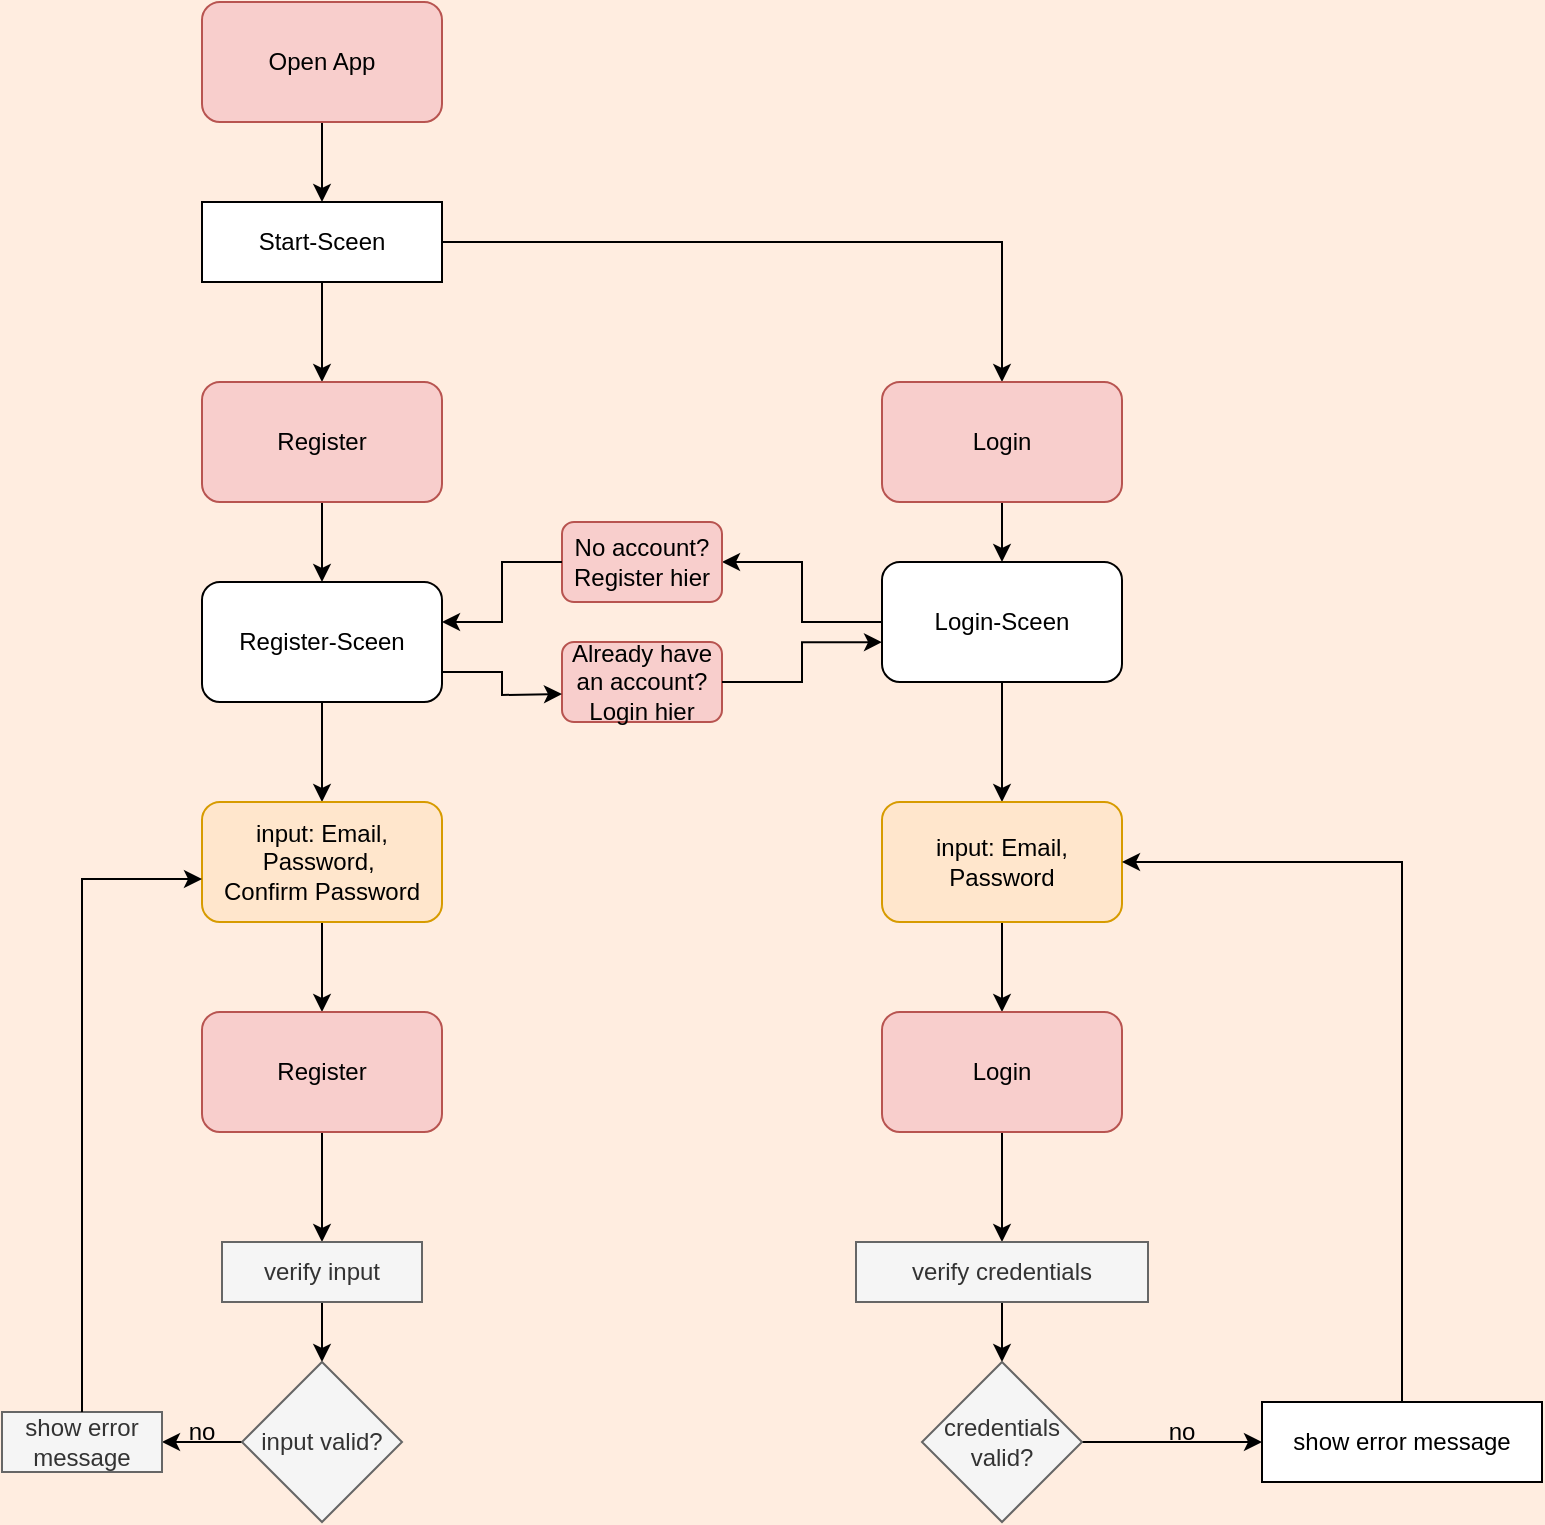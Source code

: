 <mxfile version="24.8.6" pages="5">
  <diagram name="Seite-1" id="-5P6DIUn2MCuDcqnCzSG">
    <mxGraphModel dx="836" dy="434" grid="1" gridSize="10" guides="1" tooltips="1" connect="1" arrows="1" fold="1" page="1" pageScale="1" pageWidth="827" pageHeight="1169" background="#FFEDE0" math="0" shadow="0">
      <root>
        <mxCell id="0" />
        <mxCell id="1" parent="0" />
        <mxCell id="cICcDfhFaYtS2gcenLYO-19" style="edgeStyle=orthogonalEdgeStyle;rounded=0;orthogonalLoop=1;jettySize=auto;html=1;exitX=0.5;exitY=1;exitDx=0;exitDy=0;entryX=0.5;entryY=0;entryDx=0;entryDy=0;" parent="1" source="cICcDfhFaYtS2gcenLYO-1" target="cICcDfhFaYtS2gcenLYO-2" edge="1">
          <mxGeometry relative="1" as="geometry" />
        </mxCell>
        <mxCell id="cICcDfhFaYtS2gcenLYO-20" style="edgeStyle=orthogonalEdgeStyle;rounded=0;orthogonalLoop=1;jettySize=auto;html=1;exitX=1;exitY=0.5;exitDx=0;exitDy=0;entryX=0.5;entryY=0;entryDx=0;entryDy=0;" parent="1" source="cICcDfhFaYtS2gcenLYO-1" target="cICcDfhFaYtS2gcenLYO-5" edge="1">
          <mxGeometry relative="1" as="geometry" />
        </mxCell>
        <mxCell id="cICcDfhFaYtS2gcenLYO-1" value="Start-Sceen" style="rounded=0;whiteSpace=wrap;html=1;" parent="1" vertex="1">
          <mxGeometry x="110" y="180" width="120" height="40" as="geometry" />
        </mxCell>
        <mxCell id="cICcDfhFaYtS2gcenLYO-21" style="edgeStyle=orthogonalEdgeStyle;rounded=0;orthogonalLoop=1;jettySize=auto;html=1;exitX=0.5;exitY=1;exitDx=0;exitDy=0;entryX=0.5;entryY=0;entryDx=0;entryDy=0;" parent="1" source="cICcDfhFaYtS2gcenLYO-2" target="cICcDfhFaYtS2gcenLYO-3" edge="1">
          <mxGeometry relative="1" as="geometry" />
        </mxCell>
        <mxCell id="cICcDfhFaYtS2gcenLYO-2" value="Register" style="rounded=1;whiteSpace=wrap;html=1;fillColor=#f8cecc;strokeColor=#b85450;" parent="1" vertex="1">
          <mxGeometry x="110" y="270" width="120" height="60" as="geometry" />
        </mxCell>
        <mxCell id="cICcDfhFaYtS2gcenLYO-35" style="edgeStyle=orthogonalEdgeStyle;rounded=0;orthogonalLoop=1;jettySize=auto;html=1;exitX=0.5;exitY=1;exitDx=0;exitDy=0;" parent="1" source="cICcDfhFaYtS2gcenLYO-3" target="cICcDfhFaYtS2gcenLYO-23" edge="1">
          <mxGeometry relative="1" as="geometry" />
        </mxCell>
        <mxCell id="cICcDfhFaYtS2gcenLYO-3" value="Register-Sceen" style="rounded=1;whiteSpace=wrap;html=1;" parent="1" vertex="1">
          <mxGeometry x="110" y="370" width="120" height="60" as="geometry" />
        </mxCell>
        <mxCell id="cICcDfhFaYtS2gcenLYO-50" style="edgeStyle=orthogonalEdgeStyle;rounded=0;orthogonalLoop=1;jettySize=auto;html=1;exitX=0.5;exitY=1;exitDx=0;exitDy=0;entryX=0.5;entryY=0;entryDx=0;entryDy=0;" parent="1" source="cICcDfhFaYtS2gcenLYO-4" target="cICcDfhFaYtS2gcenLYO-1" edge="1">
          <mxGeometry relative="1" as="geometry" />
        </mxCell>
        <mxCell id="cICcDfhFaYtS2gcenLYO-4" value="Open App" style="rounded=1;whiteSpace=wrap;html=1;fillColor=#f8cecc;strokeColor=#b85450;" parent="1" vertex="1">
          <mxGeometry x="110" y="80" width="120" height="60" as="geometry" />
        </mxCell>
        <mxCell id="cICcDfhFaYtS2gcenLYO-22" style="edgeStyle=orthogonalEdgeStyle;rounded=0;orthogonalLoop=1;jettySize=auto;html=1;exitX=0.5;exitY=1;exitDx=0;exitDy=0;entryX=0.5;entryY=0;entryDx=0;entryDy=0;" parent="1" source="cICcDfhFaYtS2gcenLYO-5" target="cICcDfhFaYtS2gcenLYO-6" edge="1">
          <mxGeometry relative="1" as="geometry" />
        </mxCell>
        <mxCell id="cICcDfhFaYtS2gcenLYO-5" value="Login" style="rounded=1;whiteSpace=wrap;html=1;fillColor=#f8cecc;strokeColor=#b85450;" parent="1" vertex="1">
          <mxGeometry x="450" y="270" width="120" height="60" as="geometry" />
        </mxCell>
        <mxCell id="cICcDfhFaYtS2gcenLYO-12" style="edgeStyle=orthogonalEdgeStyle;rounded=0;orthogonalLoop=1;jettySize=auto;html=1;exitX=0;exitY=0.5;exitDx=0;exitDy=0;entryX=1;entryY=0.5;entryDx=0;entryDy=0;" parent="1" source="cICcDfhFaYtS2gcenLYO-6" target="cICcDfhFaYtS2gcenLYO-7" edge="1">
          <mxGeometry relative="1" as="geometry" />
        </mxCell>
        <mxCell id="cICcDfhFaYtS2gcenLYO-49" style="edgeStyle=orthogonalEdgeStyle;rounded=0;orthogonalLoop=1;jettySize=auto;html=1;exitX=0.5;exitY=1;exitDx=0;exitDy=0;entryX=0.5;entryY=0;entryDx=0;entryDy=0;" parent="1" source="cICcDfhFaYtS2gcenLYO-6" target="cICcDfhFaYtS2gcenLYO-36" edge="1">
          <mxGeometry relative="1" as="geometry" />
        </mxCell>
        <mxCell id="cICcDfhFaYtS2gcenLYO-6" value="Login-Sceen" style="rounded=1;whiteSpace=wrap;html=1;" parent="1" vertex="1">
          <mxGeometry x="450" y="360" width="120" height="60" as="geometry" />
        </mxCell>
        <mxCell id="cICcDfhFaYtS2gcenLYO-7" value="No acc&lt;span style=&quot;background-color: initial;&quot;&gt;ount? Register hier&lt;/span&gt;" style="rounded=1;whiteSpace=wrap;html=1;fillColor=#f8cecc;strokeColor=#b85450;" parent="1" vertex="1">
          <mxGeometry x="290" y="340" width="80" height="40" as="geometry" />
        </mxCell>
        <mxCell id="cICcDfhFaYtS2gcenLYO-8" value="Already have an account? Login hier" style="rounded=1;whiteSpace=wrap;html=1;fillColor=#f8cecc;strokeColor=#b85450;" parent="1" vertex="1">
          <mxGeometry x="290" y="400" width="80" height="40" as="geometry" />
        </mxCell>
        <mxCell id="cICcDfhFaYtS2gcenLYO-16" style="edgeStyle=orthogonalEdgeStyle;rounded=0;orthogonalLoop=1;jettySize=auto;html=1;exitX=0;exitY=0.5;exitDx=0;exitDy=0;entryX=1;entryY=0.333;entryDx=0;entryDy=0;entryPerimeter=0;" parent="1" source="cICcDfhFaYtS2gcenLYO-7" target="cICcDfhFaYtS2gcenLYO-3" edge="1">
          <mxGeometry relative="1" as="geometry" />
        </mxCell>
        <mxCell id="cICcDfhFaYtS2gcenLYO-17" style="edgeStyle=orthogonalEdgeStyle;rounded=0;orthogonalLoop=1;jettySize=auto;html=1;exitX=1;exitY=0.75;exitDx=0;exitDy=0;" parent="1" source="cICcDfhFaYtS2gcenLYO-3" edge="1">
          <mxGeometry relative="1" as="geometry">
            <mxPoint x="290" y="426" as="targetPoint" />
          </mxGeometry>
        </mxCell>
        <mxCell id="cICcDfhFaYtS2gcenLYO-18" style="edgeStyle=orthogonalEdgeStyle;rounded=0;orthogonalLoop=1;jettySize=auto;html=1;exitX=1;exitY=0.5;exitDx=0;exitDy=0;entryX=0;entryY=0.668;entryDx=0;entryDy=0;entryPerimeter=0;" parent="1" source="cICcDfhFaYtS2gcenLYO-8" target="cICcDfhFaYtS2gcenLYO-6" edge="1">
          <mxGeometry relative="1" as="geometry">
            <mxPoint x="440" y="400" as="targetPoint" />
          </mxGeometry>
        </mxCell>
        <mxCell id="cICcDfhFaYtS2gcenLYO-34" style="edgeStyle=orthogonalEdgeStyle;rounded=0;orthogonalLoop=1;jettySize=auto;html=1;exitX=0.5;exitY=1;exitDx=0;exitDy=0;entryX=0.5;entryY=0;entryDx=0;entryDy=0;" parent="1" source="cICcDfhFaYtS2gcenLYO-23" target="cICcDfhFaYtS2gcenLYO-24" edge="1">
          <mxGeometry relative="1" as="geometry" />
        </mxCell>
        <mxCell id="cICcDfhFaYtS2gcenLYO-23" value="input: Email, Password,&amp;nbsp;&lt;div&gt;Confirm Password&lt;/div&gt;" style="rounded=1;whiteSpace=wrap;html=1;fillColor=#ffe6cc;strokeColor=#d79b00;" parent="1" vertex="1">
          <mxGeometry x="110" y="480" width="120" height="60" as="geometry" />
        </mxCell>
        <mxCell id="cICcDfhFaYtS2gcenLYO-32" style="edgeStyle=orthogonalEdgeStyle;rounded=0;orthogonalLoop=1;jettySize=auto;html=1;exitX=0.5;exitY=1;exitDx=0;exitDy=0;entryX=0.5;entryY=0;entryDx=0;entryDy=0;" parent="1" source="cICcDfhFaYtS2gcenLYO-24" target="cICcDfhFaYtS2gcenLYO-25" edge="1">
          <mxGeometry relative="1" as="geometry" />
        </mxCell>
        <mxCell id="cICcDfhFaYtS2gcenLYO-24" value="Register" style="rounded=1;whiteSpace=wrap;html=1;fillColor=#f8cecc;strokeColor=#b85450;" parent="1" vertex="1">
          <mxGeometry x="110" y="585" width="120" height="60" as="geometry" />
        </mxCell>
        <mxCell id="cICcDfhFaYtS2gcenLYO-33" style="edgeStyle=orthogonalEdgeStyle;rounded=0;orthogonalLoop=1;jettySize=auto;html=1;exitX=0.5;exitY=1;exitDx=0;exitDy=0;entryX=0.5;entryY=0;entryDx=0;entryDy=0;" parent="1" source="cICcDfhFaYtS2gcenLYO-25" target="cICcDfhFaYtS2gcenLYO-26" edge="1">
          <mxGeometry relative="1" as="geometry" />
        </mxCell>
        <mxCell id="cICcDfhFaYtS2gcenLYO-25" value="verify input" style="rounded=0;whiteSpace=wrap;html=1;fillColor=#f5f5f5;fontColor=#333333;strokeColor=#666666;" parent="1" vertex="1">
          <mxGeometry x="120" y="700" width="100" height="30" as="geometry" />
        </mxCell>
        <mxCell id="cICcDfhFaYtS2gcenLYO-28" style="edgeStyle=orthogonalEdgeStyle;rounded=0;orthogonalLoop=1;jettySize=auto;html=1;exitX=0;exitY=0.5;exitDx=0;exitDy=0;entryX=1;entryY=0.5;entryDx=0;entryDy=0;" parent="1" source="cICcDfhFaYtS2gcenLYO-26" target="cICcDfhFaYtS2gcenLYO-27" edge="1">
          <mxGeometry relative="1" as="geometry" />
        </mxCell>
        <mxCell id="cICcDfhFaYtS2gcenLYO-26" value="input valid?" style="rhombus;whiteSpace=wrap;html=1;fillColor=#f5f5f5;fontColor=#333333;strokeColor=#666666;" parent="1" vertex="1">
          <mxGeometry x="130" y="760" width="80" height="80" as="geometry" />
        </mxCell>
        <mxCell id="cICcDfhFaYtS2gcenLYO-27" value="show error message" style="rounded=0;whiteSpace=wrap;html=1;fillColor=#f5f5f5;fontColor=#333333;strokeColor=#666666;" parent="1" vertex="1">
          <mxGeometry x="10" y="785" width="80" height="30" as="geometry" />
        </mxCell>
        <mxCell id="cICcDfhFaYtS2gcenLYO-29" style="edgeStyle=orthogonalEdgeStyle;rounded=0;orthogonalLoop=1;jettySize=auto;html=1;exitX=0.5;exitY=0;exitDx=0;exitDy=0;entryX=0;entryY=0.642;entryDx=0;entryDy=0;entryPerimeter=0;" parent="1" source="cICcDfhFaYtS2gcenLYO-27" target="cICcDfhFaYtS2gcenLYO-23" edge="1">
          <mxGeometry relative="1" as="geometry" />
        </mxCell>
        <mxCell id="cICcDfhFaYtS2gcenLYO-31" value="no" style="text;html=1;align=center;verticalAlign=middle;whiteSpace=wrap;rounded=0;" parent="1" vertex="1">
          <mxGeometry x="80" y="780" width="60" height="30" as="geometry" />
        </mxCell>
        <mxCell id="cICcDfhFaYtS2gcenLYO-46" style="edgeStyle=orthogonalEdgeStyle;rounded=0;orthogonalLoop=1;jettySize=auto;html=1;exitX=0.5;exitY=1;exitDx=0;exitDy=0;entryX=0.5;entryY=0;entryDx=0;entryDy=0;" parent="1" source="cICcDfhFaYtS2gcenLYO-36" target="cICcDfhFaYtS2gcenLYO-37" edge="1">
          <mxGeometry relative="1" as="geometry" />
        </mxCell>
        <mxCell id="cICcDfhFaYtS2gcenLYO-36" value="input: Email, Password" style="rounded=1;whiteSpace=wrap;html=1;fillColor=#ffe6cc;strokeColor=#d79b00;" parent="1" vertex="1">
          <mxGeometry x="450" y="480" width="120" height="60" as="geometry" />
        </mxCell>
        <mxCell id="cICcDfhFaYtS2gcenLYO-47" style="edgeStyle=orthogonalEdgeStyle;rounded=0;orthogonalLoop=1;jettySize=auto;html=1;exitX=0.5;exitY=1;exitDx=0;exitDy=0;entryX=0.5;entryY=0;entryDx=0;entryDy=0;" parent="1" source="cICcDfhFaYtS2gcenLYO-37" target="cICcDfhFaYtS2gcenLYO-38" edge="1">
          <mxGeometry relative="1" as="geometry" />
        </mxCell>
        <mxCell id="cICcDfhFaYtS2gcenLYO-37" value="Login" style="rounded=1;whiteSpace=wrap;html=1;fillColor=#f8cecc;strokeColor=#b85450;" parent="1" vertex="1">
          <mxGeometry x="450" y="585" width="120" height="60" as="geometry" />
        </mxCell>
        <mxCell id="cICcDfhFaYtS2gcenLYO-48" style="edgeStyle=orthogonalEdgeStyle;rounded=0;orthogonalLoop=1;jettySize=auto;html=1;exitX=0.5;exitY=1;exitDx=0;exitDy=0;entryX=0.5;entryY=0;entryDx=0;entryDy=0;" parent="1" source="cICcDfhFaYtS2gcenLYO-38" target="cICcDfhFaYtS2gcenLYO-39" edge="1">
          <mxGeometry relative="1" as="geometry" />
        </mxCell>
        <mxCell id="cICcDfhFaYtS2gcenLYO-38" value="verify credentials" style="rounded=0;whiteSpace=wrap;html=1;fillColor=#f5f5f5;fontColor=#333333;strokeColor=#666666;" parent="1" vertex="1">
          <mxGeometry x="437" y="700" width="146" height="30" as="geometry" />
        </mxCell>
        <mxCell id="cICcDfhFaYtS2gcenLYO-43" style="edgeStyle=orthogonalEdgeStyle;rounded=0;orthogonalLoop=1;jettySize=auto;html=1;exitX=1;exitY=0.5;exitDx=0;exitDy=0;entryX=0;entryY=0.5;entryDx=0;entryDy=0;" parent="1" source="cICcDfhFaYtS2gcenLYO-39" target="cICcDfhFaYtS2gcenLYO-40" edge="1">
          <mxGeometry relative="1" as="geometry" />
        </mxCell>
        <mxCell id="cICcDfhFaYtS2gcenLYO-39" value="credentials valid?" style="rhombus;whiteSpace=wrap;html=1;fillColor=#f5f5f5;fontColor=#333333;strokeColor=#666666;" parent="1" vertex="1">
          <mxGeometry x="470" y="760" width="80" height="80" as="geometry" />
        </mxCell>
        <mxCell id="cICcDfhFaYtS2gcenLYO-44" style="edgeStyle=orthogonalEdgeStyle;rounded=0;orthogonalLoop=1;jettySize=auto;html=1;exitX=0.5;exitY=0;exitDx=0;exitDy=0;entryX=1;entryY=0.5;entryDx=0;entryDy=0;" parent="1" source="cICcDfhFaYtS2gcenLYO-40" target="cICcDfhFaYtS2gcenLYO-36" edge="1">
          <mxGeometry relative="1" as="geometry" />
        </mxCell>
        <mxCell id="cICcDfhFaYtS2gcenLYO-40" value="show error message" style="rounded=0;whiteSpace=wrap;html=1;" parent="1" vertex="1">
          <mxGeometry x="640" y="780" width="140" height="40" as="geometry" />
        </mxCell>
        <mxCell id="cICcDfhFaYtS2gcenLYO-45" value="no" style="text;html=1;align=center;verticalAlign=middle;whiteSpace=wrap;rounded=0;" parent="1" vertex="1">
          <mxGeometry x="570" y="780" width="60" height="30" as="geometry" />
        </mxCell>
      </root>
    </mxGraphModel>
  </diagram>
  <diagram id="Q3_yZIZMZbTQ14ja0nM5" name="Seite-2">
    <mxGraphModel dx="2591" dy="2085" grid="1" gridSize="10" guides="1" tooltips="1" connect="1" arrows="1" fold="1" page="1" pageScale="1" pageWidth="827" pageHeight="1169" math="0" shadow="0">
      <root>
        <mxCell id="0" />
        <mxCell id="1" parent="0" />
        <mxCell id="rJuAdBegga-0NyONFyxM-1" value="" style="rounded=0;whiteSpace=wrap;html=1;fillColor=#b0e3e6;strokeColor=#0e8088;" parent="1" vertex="1">
          <mxGeometry x="40" y="440" width="360" height="680" as="geometry" />
        </mxCell>
        <mxCell id="6qFkpsFyemX0WeV7dnjZ-7" value="" style="rounded=0;whiteSpace=wrap;html=1;fillColor=#d0cee2;strokeColor=#56517e;" parent="1" vertex="1">
          <mxGeometry x="40" y="200" width="360" height="240" as="geometry" />
        </mxCell>
        <mxCell id="veqwUGWt1y-UQ7bUV11Z-2" value="" style="rounded=0;whiteSpace=wrap;html=1;" vertex="1" parent="1">
          <mxGeometry x="-650" y="570" width="120" height="60" as="geometry" />
        </mxCell>
        <mxCell id="cKqvCaOVa0FxjfCq8oX9-42" value="" style="rounded=0;whiteSpace=wrap;html=1;fillColor=#cce5ff;strokeColor=#36393d;" vertex="1" parent="1">
          <mxGeometry x="-800" y="200" width="840" height="920" as="geometry" />
        </mxCell>
        <mxCell id="Sv6z90H3zdXUY2VYfvx8-24" value="" style="rounded=0;whiteSpace=wrap;html=1;fillColor=#dae8fc;gradientColor=#7ea6e0;strokeColor=#6c8ebf;" vertex="1" parent="1">
          <mxGeometry x="400" y="-20" width="960" height="220" as="geometry" />
        </mxCell>
        <mxCell id="Sv6z90H3zdXUY2VYfvx8-23" value="" style="rounded=0;whiteSpace=wrap;html=1;fillColor=#f8cecc;strokeColor=#b85450;gradientColor=#ea6b66;" vertex="1" parent="1">
          <mxGeometry x="1360" y="200" width="880" height="920" as="geometry" />
        </mxCell>
        <mxCell id="ccSFfNbNpCwlLTUbriqI-5" value="" style="rounded=0;whiteSpace=wrap;html=1;fillColor=#fff2cc;strokeColor=#d6b656;gradientColor=#ffd966;" vertex="1" parent="1">
          <mxGeometry x="1360" y="-20" width="880" height="220" as="geometry" />
        </mxCell>
        <mxCell id="U3KyYQGhhnr3IJZjRu5M-1" value="" style="rounded=0;whiteSpace=wrap;html=1;fillColor=#f5f5f5;strokeColor=#666666;gradientColor=#b3b3b3;" vertex="1" parent="1">
          <mxGeometry x="400" y="200" width="960" height="920" as="geometry" />
        </mxCell>
        <mxCell id="6qFkpsFyemX0WeV7dnjZ-1" value="" style="rounded=0;whiteSpace=wrap;html=1;" parent="1" vertex="1">
          <mxGeometry x="600" y="60" width="560" height="80" as="geometry" />
        </mxCell>
        <mxCell id="veqwUGWt1y-UQ7bUV11Z-10" style="edgeStyle=orthogonalEdgeStyle;rounded=0;orthogonalLoop=1;jettySize=auto;html=1;exitX=0.5;exitY=1;exitDx=0;exitDy=0;entryX=0.5;entryY=0;entryDx=0;entryDy=0;" edge="1" parent="1" source="6qFkpsFyemX0WeV7dnjZ-2" target="6qFkpsFyemX0WeV7dnjZ-8">
          <mxGeometry relative="1" as="geometry" />
        </mxCell>
        <mxCell id="6qFkpsFyemX0WeV7dnjZ-2" value="HOME" style="rounded=1;whiteSpace=wrap;html=1;fillColor=#f8cecc;strokeColor=#b85450;" parent="1" vertex="1">
          <mxGeometry x="620" y="80" width="80" height="40" as="geometry" />
        </mxCell>
        <mxCell id="veqwUGWt1y-UQ7bUV11Z-15" style="edgeStyle=orthogonalEdgeStyle;rounded=0;orthogonalLoop=1;jettySize=auto;html=1;exitX=1;exitY=0.5;exitDx=0;exitDy=0;entryX=0;entryY=0.5;entryDx=0;entryDy=0;" edge="1" parent="1" source="6qFkpsFyemX0WeV7dnjZ-3" target="Sx0J2GwA_IWtVpqxZNY5-3">
          <mxGeometry relative="1" as="geometry" />
        </mxCell>
        <mxCell id="6qFkpsFyemX0WeV7dnjZ-3" value="SETTINGS" style="rounded=1;whiteSpace=wrap;html=1;fillColor=#f8cecc;strokeColor=#b85450;" parent="1" vertex="1">
          <mxGeometry x="1050" y="80" width="80" height="40" as="geometry" />
        </mxCell>
        <mxCell id="veqwUGWt1y-UQ7bUV11Z-14" style="edgeStyle=orthogonalEdgeStyle;rounded=0;orthogonalLoop=1;jettySize=auto;html=1;exitX=0.5;exitY=1;exitDx=0;exitDy=0;entryX=0.5;entryY=0;entryDx=0;entryDy=0;" edge="1" parent="1" source="6qFkpsFyemX0WeV7dnjZ-4" target="Sv6z90H3zdXUY2VYfvx8-3">
          <mxGeometry relative="1" as="geometry">
            <Array as="points">
              <mxPoint x="980" y="190" />
              <mxPoint x="1750" y="190" />
            </Array>
          </mxGeometry>
        </mxCell>
        <mxCell id="6qFkpsFyemX0WeV7dnjZ-4" value="PERSONAL" style="rounded=1;whiteSpace=wrap;html=1;fillColor=#f8cecc;strokeColor=#b85450;" parent="1" vertex="1">
          <mxGeometry x="940" y="80" width="80" height="40" as="geometry" />
        </mxCell>
        <mxCell id="veqwUGWt1y-UQ7bUV11Z-13" style="edgeStyle=orthogonalEdgeStyle;rounded=0;orthogonalLoop=1;jettySize=auto;html=1;exitX=0.5;exitY=1;exitDx=0;exitDy=0;" edge="1" parent="1" source="6qFkpsFyemX0WeV7dnjZ-5" target="b30w5EESrvVUCGJk5MyD-4">
          <mxGeometry relative="1" as="geometry" />
        </mxCell>
        <mxCell id="6qFkpsFyemX0WeV7dnjZ-5" value="FOCUS!" style="rounded=1;whiteSpace=wrap;html=1;fillColor=#f8cecc;strokeColor=#b85450;" parent="1" vertex="1">
          <mxGeometry x="830" y="80" width="80" height="40" as="geometry" />
        </mxCell>
        <mxCell id="veqwUGWt1y-UQ7bUV11Z-12" style="edgeStyle=orthogonalEdgeStyle;rounded=0;orthogonalLoop=1;jettySize=auto;html=1;exitX=0.5;exitY=1;exitDx=0;exitDy=0;entryX=0.5;entryY=0;entryDx=0;entryDy=0;" edge="1" parent="1" source="6qFkpsFyemX0WeV7dnjZ-6" target="rJuAdBegga-0NyONFyxM-2">
          <mxGeometry relative="1" as="geometry">
            <Array as="points">
              <mxPoint x="765" y="280" />
              <mxPoint x="380" y="280" />
              <mxPoint x="380" y="460" />
              <mxPoint x="190" y="460" />
            </Array>
          </mxGeometry>
        </mxCell>
        <mxCell id="6qFkpsFyemX0WeV7dnjZ-6" value="TASK" style="rounded=1;whiteSpace=wrap;html=1;fillColor=#f8cecc;strokeColor=#b85450;" parent="1" vertex="1">
          <mxGeometry x="730" y="80" width="70" height="40" as="geometry" />
        </mxCell>
        <mxCell id="6qFkpsFyemX0WeV7dnjZ-8" value="Home-Sceen" style="rounded=0;whiteSpace=wrap;html=1;" parent="1" vertex="1">
          <mxGeometry x="160" y="260" width="120" height="50" as="geometry" />
        </mxCell>
        <mxCell id="6qFkpsFyemX0WeV7dnjZ-9" value="&lt;font style=&quot;font-size: 24px;&quot;&gt;&lt;b&gt;Home&lt;/b&gt;&lt;/font&gt;" style="text;html=1;align=center;verticalAlign=middle;whiteSpace=wrap;rounded=0;" parent="1" vertex="1">
          <mxGeometry x="190" y="350" width="60" height="30" as="geometry" />
        </mxCell>
        <mxCell id="b30w5EESrvVUCGJk5MyD-1" style="edgeStyle=orthogonalEdgeStyle;rounded=0;orthogonalLoop=1;jettySize=auto;html=1;exitX=0.5;exitY=1;exitDx=0;exitDy=0;entryX=0.5;entryY=0;entryDx=0;entryDy=0;" parent="1" source="rJuAdBegga-0NyONFyxM-2" target="rJuAdBegga-0NyONFyxM-3" edge="1">
          <mxGeometry relative="1" as="geometry" />
        </mxCell>
        <mxCell id="rJuAdBegga-0NyONFyxM-2" value="Add Task-Sceen" style="rounded=0;whiteSpace=wrap;html=1;" parent="1" vertex="1">
          <mxGeometry x="130" y="480" width="120" height="50" as="geometry" />
        </mxCell>
        <mxCell id="Sx0J2GwA_IWtVpqxZNY5-11" style="edgeStyle=orthogonalEdgeStyle;rounded=0;orthogonalLoop=1;jettySize=auto;html=1;exitX=0.5;exitY=1;exitDx=0;exitDy=0;entryX=0.5;entryY=0;entryDx=0;entryDy=0;" edge="1" parent="1" source="rJuAdBegga-0NyONFyxM-3" target="Sx0J2GwA_IWtVpqxZNY5-10">
          <mxGeometry relative="1" as="geometry" />
        </mxCell>
        <mxCell id="rJuAdBegga-0NyONFyxM-3" value="input: Task name,&amp;nbsp;&lt;div&gt;Time&lt;/div&gt;" style="rounded=1;whiteSpace=wrap;html=1;fillColor=#fff2cc;strokeColor=#d6b656;" parent="1" vertex="1">
          <mxGeometry x="130" y="555" width="120" height="60" as="geometry" />
        </mxCell>
        <mxCell id="U3KyYQGhhnr3IJZjRu5M-3" style="edgeStyle=orthogonalEdgeStyle;rounded=0;orthogonalLoop=1;jettySize=auto;html=1;exitX=0.5;exitY=1;exitDx=0;exitDy=0;entryX=0;entryY=0.5;entryDx=0;entryDy=0;" edge="1" parent="1" source="rJuAdBegga-0NyONFyxM-4" target="b30w5EESrvVUCGJk5MyD-4">
          <mxGeometry relative="1" as="geometry">
            <Array as="points">
              <mxPoint x="190" y="790" />
              <mxPoint x="430" y="790" />
              <mxPoint x="430" y="240" />
            </Array>
          </mxGeometry>
        </mxCell>
        <mxCell id="rJuAdBegga-0NyONFyxM-4" value="Start doing (Task)" style="rounded=1;whiteSpace=wrap;html=1;fillColor=#f8cecc;strokeColor=#b85450;" parent="1" vertex="1">
          <mxGeometry x="130" y="710" width="120" height="60" as="geometry" />
        </mxCell>
        <mxCell id="Bp30F5GpLZFZncaR-pwA-195" style="edgeStyle=orthogonalEdgeStyle;rounded=0;orthogonalLoop=1;jettySize=auto;html=1;exitX=0.5;exitY=1;exitDx=0;exitDy=0;entryX=1;entryY=0.5;entryDx=0;entryDy=0;" parent="1" source="b30w5EESrvVUCGJk5MyD-4" target="xTrP3UZ1LLgSePoPymPn-1" edge="1">
          <mxGeometry relative="1" as="geometry" />
        </mxCell>
        <mxCell id="Bp30F5GpLZFZncaR-pwA-197" style="edgeStyle=orthogonalEdgeStyle;rounded=0;orthogonalLoop=1;jettySize=auto;html=1;exitX=0.5;exitY=1;exitDx=0;exitDy=0;entryX=0;entryY=0.5;entryDx=0;entryDy=0;" parent="1" source="b30w5EESrvVUCGJk5MyD-4" target="xTrP3UZ1LLgSePoPymPn-2" edge="1">
          <mxGeometry relative="1" as="geometry" />
        </mxCell>
        <mxCell id="b30w5EESrvVUCGJk5MyD-4" value="Focus-Sceen" style="rounded=0;whiteSpace=wrap;html=1;" parent="1" vertex="1">
          <mxGeometry x="890" y="210" width="120" height="60" as="geometry" />
        </mxCell>
        <mxCell id="Bp30F5GpLZFZncaR-pwA-198" style="edgeStyle=orthogonalEdgeStyle;rounded=0;orthogonalLoop=1;jettySize=auto;html=1;exitX=0.5;exitY=1;exitDx=0;exitDy=0;entryX=0.5;entryY=0;entryDx=0;entryDy=0;" parent="1" source="xTrP3UZ1LLgSePoPymPn-1" target="Bp30F5GpLZFZncaR-pwA-170" edge="1">
          <mxGeometry relative="1" as="geometry" />
        </mxCell>
        <mxCell id="xTrP3UZ1LLgSePoPymPn-1" value="Start now!&lt;div&gt;(Pomodoro)&lt;/div&gt;" style="rounded=1;whiteSpace=wrap;html=1;fillColor=#f8cecc;strokeColor=#b85450;" parent="1" vertex="1">
          <mxGeometry x="670" y="295" width="120" height="60" as="geometry" />
        </mxCell>
        <mxCell id="Bp30F5GpLZFZncaR-pwA-199" style="edgeStyle=orthogonalEdgeStyle;rounded=0;orthogonalLoop=1;jettySize=auto;html=1;exitX=0.5;exitY=1;exitDx=0;exitDy=0;entryX=0.5;entryY=0;entryDx=0;entryDy=0;" parent="1" source="xTrP3UZ1LLgSePoPymPn-2" target="Bp30F5GpLZFZncaR-pwA-193" edge="1">
          <mxGeometry relative="1" as="geometry" />
        </mxCell>
        <mxCell id="xTrP3UZ1LLgSePoPymPn-2" value="Personal settings" style="rounded=1;whiteSpace=wrap;html=1;fillColor=#f8cecc;strokeColor=#b85450;" parent="1" vertex="1">
          <mxGeometry x="1090" y="295" width="120" height="60" as="geometry" />
        </mxCell>
        <mxCell id="Bp30F5GpLZFZncaR-pwA-169" style="edgeStyle=orthogonalEdgeStyle;rounded=0;orthogonalLoop=1;jettySize=auto;html=1;exitX=0.5;exitY=1;exitDx=0;exitDy=0;" parent="1" source="Bp30F5GpLZFZncaR-pwA-170" target="Bp30F5GpLZFZncaR-pwA-172" edge="1">
          <mxGeometry relative="1" as="geometry" />
        </mxCell>
        <mxCell id="Bp30F5GpLZFZncaR-pwA-170" value="Display default time&lt;div&gt;(e.g. 25 min focus)&lt;/div&gt;" style="rounded=0;whiteSpace=wrap;html=1;fillColor=#d5e8d4;strokeColor=#82b366;" parent="1" vertex="1">
          <mxGeometry x="670" y="410" width="120" height="40" as="geometry" />
        </mxCell>
        <mxCell id="Bp30F5GpLZFZncaR-pwA-171" style="edgeStyle=orthogonalEdgeStyle;rounded=0;orthogonalLoop=1;jettySize=auto;html=1;exitX=0.5;exitY=1;exitDx=0;exitDy=0;entryX=0.5;entryY=0;entryDx=0;entryDy=0;" parent="1" source="Bp30F5GpLZFZncaR-pwA-172" target="Bp30F5GpLZFZncaR-pwA-175" edge="1">
          <mxGeometry relative="1" as="geometry" />
        </mxCell>
        <mxCell id="Bp30F5GpLZFZncaR-pwA-172" value="Start focus" style="rounded=1;whiteSpace=wrap;html=1;fillColor=#f8cecc;strokeColor=#b85450;" parent="1" vertex="1">
          <mxGeometry x="670" y="490" width="120" height="60" as="geometry" />
        </mxCell>
        <mxCell id="Bp30F5GpLZFZncaR-pwA-173" style="edgeStyle=orthogonalEdgeStyle;rounded=0;orthogonalLoop=1;jettySize=auto;html=1;exitX=0;exitY=0.5;exitDx=0;exitDy=0;entryX=0.5;entryY=0;entryDx=0;entryDy=0;" parent="1" source="Bp30F5GpLZFZncaR-pwA-175" target="Bp30F5GpLZFZncaR-pwA-177" edge="1">
          <mxGeometry relative="1" as="geometry" />
        </mxCell>
        <mxCell id="Bp30F5GpLZFZncaR-pwA-174" style="edgeStyle=orthogonalEdgeStyle;rounded=0;orthogonalLoop=1;jettySize=auto;html=1;exitX=1;exitY=0.5;exitDx=0;exitDy=0;entryX=0;entryY=0.5;entryDx=0;entryDy=0;" parent="1" source="Bp30F5GpLZFZncaR-pwA-175" target="Bp30F5GpLZFZncaR-pwA-185" edge="1">
          <mxGeometry relative="1" as="geometry">
            <mxPoint x="850" y="690" as="targetPoint" />
          </mxGeometry>
        </mxCell>
        <mxCell id="Bp30F5GpLZFZncaR-pwA-175" value="Pause" style="rounded=1;whiteSpace=wrap;html=1;fillColor=#f8cecc;strokeColor=#b85450;" parent="1" vertex="1">
          <mxGeometry x="670" y="610" width="120" height="60" as="geometry" />
        </mxCell>
        <mxCell id="Bp30F5GpLZFZncaR-pwA-176" style="edgeStyle=orthogonalEdgeStyle;rounded=0;orthogonalLoop=1;jettySize=auto;html=1;exitX=0.5;exitY=1;exitDx=0;exitDy=0;entryX=0;entryY=0.5;entryDx=0;entryDy=0;" parent="1" source="Bp30F5GpLZFZncaR-pwA-177" target="Bp30F5GpLZFZncaR-pwA-187" edge="1">
          <mxGeometry relative="1" as="geometry" />
        </mxCell>
        <mxCell id="Bp30F5GpLZFZncaR-pwA-177" value="Continue" style="rounded=1;whiteSpace=wrap;html=1;fillColor=#f8cecc;strokeColor=#b85450;" parent="1" vertex="1">
          <mxGeometry x="540" y="690" width="120" height="60" as="geometry" />
        </mxCell>
        <mxCell id="Bp30F5GpLZFZncaR-pwA-178" style="edgeStyle=orthogonalEdgeStyle;rounded=0;orthogonalLoop=1;jettySize=auto;html=1;exitX=0.5;exitY=1;exitDx=0;exitDy=0;entryX=1;entryY=0.5;entryDx=0;entryDy=0;" parent="1" source="Bp30F5GpLZFZncaR-pwA-180" target="Bp30F5GpLZFZncaR-pwA-182" edge="1">
          <mxGeometry relative="1" as="geometry" />
        </mxCell>
        <mxCell id="Bp30F5GpLZFZncaR-pwA-179" style="edgeStyle=orthogonalEdgeStyle;rounded=0;orthogonalLoop=1;jettySize=auto;html=1;exitX=1;exitY=0.5;exitDx=0;exitDy=0;entryX=0;entryY=0.5;entryDx=0;entryDy=0;" parent="1" source="Bp30F5GpLZFZncaR-pwA-180" target="Bp30F5GpLZFZncaR-pwA-185" edge="1">
          <mxGeometry relative="1" as="geometry" />
        </mxCell>
        <mxCell id="Bp30F5GpLZFZncaR-pwA-180" value="0s countdown?" style="rhombus;whiteSpace=wrap;html=1;fillColor=#d5e8d4;strokeColor=#82b366;" parent="1" vertex="1">
          <mxGeometry x="704" y="900" width="80" height="80" as="geometry" />
        </mxCell>
        <mxCell id="Bp30F5GpLZFZncaR-pwA-181" style="edgeStyle=orthogonalEdgeStyle;rounded=0;orthogonalLoop=1;jettySize=auto;html=1;exitX=0;exitY=0.5;exitDx=0;exitDy=0;entryX=1;entryY=0.5;entryDx=0;entryDy=0;" parent="1" source="Bp30F5GpLZFZncaR-pwA-182" target="Bp30F5GpLZFZncaR-pwA-190" edge="1">
          <mxGeometry relative="1" as="geometry" />
        </mxCell>
        <mxCell id="Bp30F5GpLZFZncaR-pwA-182" value="Congrats-Sceen" style="rounded=0;whiteSpace=wrap;html=1;fillColor=#d5e8d4;strokeColor=#82b366;" parent="1" vertex="1">
          <mxGeometry x="564" y="1010" width="120" height="40" as="geometry" />
        </mxCell>
        <mxCell id="Bp30F5GpLZFZncaR-pwA-183" value="yes" style="text;html=1;align=center;verticalAlign=middle;whiteSpace=wrap;rounded=0;" parent="1" vertex="1">
          <mxGeometry x="704" y="990" width="60" height="30" as="geometry" />
        </mxCell>
        <mxCell id="Bp30F5GpLZFZncaR-pwA-184" style="edgeStyle=orthogonalEdgeStyle;rounded=0;orthogonalLoop=1;jettySize=auto;html=1;exitX=0.5;exitY=0;exitDx=0;exitDy=0;entryX=1;entryY=0.5;entryDx=0;entryDy=0;" parent="1" source="Bp30F5GpLZFZncaR-pwA-185" target="Bp30F5GpLZFZncaR-pwA-172" edge="1">
          <mxGeometry relative="1" as="geometry" />
        </mxCell>
        <mxCell id="Bp30F5GpLZFZncaR-pwA-185" value="Cancel" style="rounded=1;whiteSpace=wrap;html=1;fillColor=#f8cecc;strokeColor=#b85450;" parent="1" vertex="1">
          <mxGeometry x="924" y="910" width="120" height="60" as="geometry" />
        </mxCell>
        <mxCell id="Bp30F5GpLZFZncaR-pwA-186" style="edgeStyle=orthogonalEdgeStyle;rounded=0;orthogonalLoop=1;jettySize=auto;html=1;exitX=0.5;exitY=1;exitDx=0;exitDy=0;entryX=0.5;entryY=0;entryDx=0;entryDy=0;" parent="1" source="Bp30F5GpLZFZncaR-pwA-187" target="Bp30F5GpLZFZncaR-pwA-180" edge="1">
          <mxGeometry relative="1" as="geometry" />
        </mxCell>
        <mxCell id="Bp30F5GpLZFZncaR-pwA-187" value="verify time" style="rounded=0;whiteSpace=wrap;html=1;fillColor=#d5e8d4;strokeColor=#82b366;" parent="1" vertex="1">
          <mxGeometry x="684" y="835" width="120" height="30" as="geometry" />
        </mxCell>
        <mxCell id="Bp30F5GpLZFZncaR-pwA-188" value="no" style="text;html=1;align=center;verticalAlign=middle;whiteSpace=wrap;rounded=0;" parent="1" vertex="1">
          <mxGeometry x="820" y="940" width="60" height="30" as="geometry" />
        </mxCell>
        <mxCell id="Bp30F5GpLZFZncaR-pwA-189" style="edgeStyle=orthogonalEdgeStyle;rounded=0;orthogonalLoop=1;jettySize=auto;html=1;exitX=0.5;exitY=0;exitDx=0;exitDy=0;entryX=0;entryY=0.5;entryDx=0;entryDy=0;" parent="1" source="Bp30F5GpLZFZncaR-pwA-190" target="Bp30F5GpLZFZncaR-pwA-172" edge="1">
          <mxGeometry relative="1" as="geometry" />
        </mxCell>
        <mxCell id="veqwUGWt1y-UQ7bUV11Z-9" style="edgeStyle=orthogonalEdgeStyle;rounded=0;orthogonalLoop=1;jettySize=auto;html=1;exitX=0.5;exitY=1;exitDx=0;exitDy=0;entryX=0;entryY=0.5;entryDx=0;entryDy=0;" edge="1" parent="1" source="Bp30F5GpLZFZncaR-pwA-190" target="Sv6z90H3zdXUY2VYfvx8-5">
          <mxGeometry relative="1" as="geometry">
            <Array as="points">
              <mxPoint x="470" y="1070" />
              <mxPoint x="1270" y="1070" />
              <mxPoint x="1270" y="473" />
            </Array>
          </mxGeometry>
        </mxCell>
        <mxCell id="Bp30F5GpLZFZncaR-pwA-190" value="Total time" style="rounded=0;whiteSpace=wrap;html=1;fillColor=#d5e8d4;strokeColor=#82b366;" parent="1" vertex="1">
          <mxGeometry x="420" y="1010" width="100" height="40" as="geometry" />
        </mxCell>
        <mxCell id="Bp30F5GpLZFZncaR-pwA-191" value="Start new session" style="text;html=1;align=center;verticalAlign=middle;whiteSpace=wrap;rounded=0;rotation=270;" parent="1" vertex="1">
          <mxGeometry x="400" y="750" width="130" height="30" as="geometry" />
        </mxCell>
        <mxCell id="Bp30F5GpLZFZncaR-pwA-192" value="Start new session" style="text;html=1;align=center;verticalAlign=middle;whiteSpace=wrap;rounded=0;rotation=270;" parent="1" vertex="1">
          <mxGeometry x="910" y="750" width="130" height="30" as="geometry" />
        </mxCell>
        <mxCell id="Bp30F5GpLZFZncaR-pwA-200" style="edgeStyle=orthogonalEdgeStyle;rounded=0;orthogonalLoop=1;jettySize=auto;html=1;exitX=0.5;exitY=1;exitDx=0;exitDy=0;entryX=0.5;entryY=0;entryDx=0;entryDy=0;" parent="1" source="Bp30F5GpLZFZncaR-pwA-193" target="Bp30F5GpLZFZncaR-pwA-194" edge="1">
          <mxGeometry relative="1" as="geometry" />
        </mxCell>
        <mxCell id="Bp30F5GpLZFZncaR-pwA-193" value="Set custom time&lt;div&gt;input: minutes, seconds&lt;/div&gt;" style="rounded=0;whiteSpace=wrap;html=1;fillColor=#fff2cc;strokeColor=#d6b656;" parent="1" vertex="1">
          <mxGeometry x="1090" y="400" width="120" height="40" as="geometry" />
        </mxCell>
        <mxCell id="Bp30F5GpLZFZncaR-pwA-201" style="edgeStyle=orthogonalEdgeStyle;rounded=0;orthogonalLoop=1;jettySize=auto;html=1;exitX=0.5;exitY=1;exitDx=0;exitDy=0;entryX=1;entryY=0.25;entryDx=0;entryDy=0;" parent="1" source="Bp30F5GpLZFZncaR-pwA-194" target="Bp30F5GpLZFZncaR-pwA-175" edge="1">
          <mxGeometry relative="1" as="geometry" />
        </mxCell>
        <mxCell id="Bp30F5GpLZFZncaR-pwA-194" value="Start focus" style="rounded=1;whiteSpace=wrap;html=1;fillColor=#f8cecc;strokeColor=#b85450;" parent="1" vertex="1">
          <mxGeometry x="1090" y="470" width="120" height="60" as="geometry" />
        </mxCell>
        <mxCell id="Sx0J2GwA_IWtVpqxZNY5-1" style="edgeStyle=orthogonalEdgeStyle;rounded=0;orthogonalLoop=1;jettySize=auto;html=1;exitX=0.5;exitY=1;exitDx=0;exitDy=0;" edge="1" parent="1" source="Sx0J2GwA_IWtVpqxZNY5-3" target="Sx0J2GwA_IWtVpqxZNY5-4">
          <mxGeometry relative="1" as="geometry" />
        </mxCell>
        <mxCell id="Sx0J2GwA_IWtVpqxZNY5-2" style="edgeStyle=orthogonalEdgeStyle;rounded=0;orthogonalLoop=1;jettySize=auto;html=1;exitX=0.5;exitY=1;exitDx=0;exitDy=0;entryX=0.5;entryY=0;entryDx=0;entryDy=0;" edge="1" parent="1" source="Sx0J2GwA_IWtVpqxZNY5-3" target="Sx0J2GwA_IWtVpqxZNY5-6">
          <mxGeometry relative="1" as="geometry" />
        </mxCell>
        <mxCell id="Sx0J2GwA_IWtVpqxZNY5-3" value="Settings-Sceen" style="rounded=0;whiteSpace=wrap;html=1;" vertex="1" parent="1">
          <mxGeometry x="1550" width="120" height="60" as="geometry" />
        </mxCell>
        <mxCell id="veqwUGWt1y-UQ7bUV11Z-16" style="edgeStyle=orthogonalEdgeStyle;rounded=0;orthogonalLoop=1;jettySize=auto;html=1;exitX=0;exitY=0.5;exitDx=0;exitDy=0;entryX=0;entryY=0.5;entryDx=0;entryDy=0;" edge="1" parent="1" source="Sx0J2GwA_IWtVpqxZNY5-4" target="cKqvCaOVa0FxjfCq8oX9-3">
          <mxGeometry relative="1" as="geometry">
            <Array as="points">
              <mxPoint x="1440" y="-70" />
              <mxPoint x="-670" y="-70" />
              <mxPoint x="-670" y="405" />
            </Array>
          </mxGeometry>
        </mxCell>
        <mxCell id="Sx0J2GwA_IWtVpqxZNY5-4" value="Logout" style="rounded=1;whiteSpace=wrap;html=1;fillColor=#f8cecc;strokeColor=#b85450;" vertex="1" parent="1">
          <mxGeometry x="1440" y="120" width="120" height="60" as="geometry" />
        </mxCell>
        <mxCell id="ccSFfNbNpCwlLTUbriqI-1" style="edgeStyle=orthogonalEdgeStyle;rounded=0;orthogonalLoop=1;jettySize=auto;html=1;exitX=1;exitY=0.5;exitDx=0;exitDy=0;" edge="1" parent="1" source="Sx0J2GwA_IWtVpqxZNY5-6" target="Sx0J2GwA_IWtVpqxZNY5-8">
          <mxGeometry relative="1" as="geometry" />
        </mxCell>
        <mxCell id="Sx0J2GwA_IWtVpqxZNY5-6" value="Reset Password" style="rounded=1;whiteSpace=wrap;html=1;fillColor=#f8cecc;strokeColor=#b85450;" vertex="1" parent="1">
          <mxGeometry x="1700" y="120" width="120" height="60" as="geometry" />
        </mxCell>
        <mxCell id="ccSFfNbNpCwlLTUbriqI-2" style="edgeStyle=orthogonalEdgeStyle;rounded=0;orthogonalLoop=1;jettySize=auto;html=1;exitX=1;exitY=0.5;exitDx=0;exitDy=0;entryX=0;entryY=0.5;entryDx=0;entryDy=0;" edge="1" parent="1" source="Sx0J2GwA_IWtVpqxZNY5-8" target="Sx0J2GwA_IWtVpqxZNY5-9">
          <mxGeometry relative="1" as="geometry" />
        </mxCell>
        <mxCell id="Sx0J2GwA_IWtVpqxZNY5-8" value="send reset password email" style="rounded=0;whiteSpace=wrap;html=1;fillColor=#d5e8d4;strokeColor=#82b366;" vertex="1" parent="1">
          <mxGeometry x="1880" y="120" width="120" height="60" as="geometry" />
        </mxCell>
        <mxCell id="Sx0J2GwA_IWtVpqxZNY5-9" value="show message: password reset email sent&amp;nbsp;" style="rounded=0;whiteSpace=wrap;html=1;fillColor=#d5e8d4;strokeColor=#82b366;" vertex="1" parent="1">
          <mxGeometry x="2060" y="120" width="120" height="60" as="geometry" />
        </mxCell>
        <mxCell id="Sx0J2GwA_IWtVpqxZNY5-12" style="edgeStyle=orthogonalEdgeStyle;rounded=0;orthogonalLoop=1;jettySize=auto;html=1;exitX=0.5;exitY=1;exitDx=0;exitDy=0;entryX=0.5;entryY=0;entryDx=0;entryDy=0;" edge="1" parent="1" source="Sx0J2GwA_IWtVpqxZNY5-10" target="rJuAdBegga-0NyONFyxM-4">
          <mxGeometry relative="1" as="geometry" />
        </mxCell>
        <mxCell id="Sx0J2GwA_IWtVpqxZNY5-10" value="display task&#39;s name" style="rounded=0;whiteSpace=wrap;html=1;fillColor=#d5e8d4;strokeColor=#82b366;" vertex="1" parent="1">
          <mxGeometry x="130" y="640" width="120" height="40" as="geometry" />
        </mxCell>
        <mxCell id="Sv6z90H3zdXUY2VYfvx8-1" style="edgeStyle=orthogonalEdgeStyle;rounded=0;orthogonalLoop=1;jettySize=auto;html=1;exitX=0.5;exitY=1;exitDx=0;exitDy=0;entryX=0.5;entryY=0;entryDx=0;entryDy=0;" edge="1" parent="1" source="Sv6z90H3zdXUY2VYfvx8-3" target="Sv6z90H3zdXUY2VYfvx8-7">
          <mxGeometry relative="1" as="geometry" />
        </mxCell>
        <mxCell id="Sv6z90H3zdXUY2VYfvx8-2" style="edgeStyle=orthogonalEdgeStyle;rounded=0;orthogonalLoop=1;jettySize=auto;html=1;exitX=0.5;exitY=1;exitDx=0;exitDy=0;entryX=0.5;entryY=0;entryDx=0;entryDy=0;" edge="1" parent="1" source="Sv6z90H3zdXUY2VYfvx8-3" target="Sv6z90H3zdXUY2VYfvx8-5">
          <mxGeometry relative="1" as="geometry" />
        </mxCell>
        <mxCell id="Sv6z90H3zdXUY2VYfvx8-3" value="Personal-Sceen" style="rounded=0;whiteSpace=wrap;html=1;" vertex="1" parent="1">
          <mxGeometry x="1690" y="322.5" width="120" height="60" as="geometry" />
        </mxCell>
        <mxCell id="Sv6z90H3zdXUY2VYfvx8-4" style="edgeStyle=orthogonalEdgeStyle;rounded=0;orthogonalLoop=1;jettySize=auto;html=1;exitX=0.5;exitY=1;exitDx=0;exitDy=0;entryX=0.5;entryY=0;entryDx=0;entryDy=0;" edge="1" parent="1" source="Sv6z90H3zdXUY2VYfvx8-5" target="Sv6z90H3zdXUY2VYfvx8-11">
          <mxGeometry relative="1" as="geometry" />
        </mxCell>
        <mxCell id="Sv6z90H3zdXUY2VYfvx8-5" value="Result" style="rounded=1;whiteSpace=wrap;html=1;fillColor=#f8cecc;strokeColor=#b85450;" vertex="1" parent="1">
          <mxGeometry x="1540" y="442.5" width="120" height="60" as="geometry" />
        </mxCell>
        <mxCell id="Sv6z90H3zdXUY2VYfvx8-6" style="edgeStyle=orthogonalEdgeStyle;rounded=0;orthogonalLoop=1;jettySize=auto;html=1;exitX=0.5;exitY=1;exitDx=0;exitDy=0;entryX=0.5;entryY=0;entryDx=0;entryDy=0;" edge="1" parent="1" source="Sv6z90H3zdXUY2VYfvx8-7" target="Sv6z90H3zdXUY2VYfvx8-9">
          <mxGeometry relative="1" as="geometry" />
        </mxCell>
        <mxCell id="Sv6z90H3zdXUY2VYfvx8-7" value="Exchange (Donation)" style="rounded=1;whiteSpace=wrap;html=1;fillColor=#f8cecc;strokeColor=#b85450;" vertex="1" parent="1">
          <mxGeometry x="1820" y="442.5" width="120" height="60" as="geometry" />
        </mxCell>
        <mxCell id="Sv6z90H3zdXUY2VYfvx8-8" style="edgeStyle=orthogonalEdgeStyle;rounded=0;orthogonalLoop=1;jettySize=auto;html=1;exitX=0.5;exitY=1;exitDx=0;exitDy=0;entryX=0.5;entryY=0;entryDx=0;entryDy=0;" edge="1" parent="1" source="Sv6z90H3zdXUY2VYfvx8-9" target="Sv6z90H3zdXUY2VYfvx8-16">
          <mxGeometry relative="1" as="geometry" />
        </mxCell>
        <mxCell id="Sv6z90H3zdXUY2VYfvx8-9" value="display:&amp;nbsp;Project introduction&amp;nbsp;&lt;span class=&quot;hljs-keyword&quot;&gt;and&lt;/span&gt; reward rules&amp;nbsp;" style="rounded=0;whiteSpace=wrap;html=1;fillColor=#d5e8d4;strokeColor=#82b366;" vertex="1" parent="1">
          <mxGeometry x="1820" y="552.5" width="120" height="60" as="geometry" />
        </mxCell>
        <mxCell id="Sv6z90H3zdXUY2VYfvx8-10" style="edgeStyle=orthogonalEdgeStyle;rounded=0;orthogonalLoop=1;jettySize=auto;html=1;exitX=0.5;exitY=1;exitDx=0;exitDy=0;entryX=0.5;entryY=0;entryDx=0;entryDy=0;" edge="1" parent="1" source="Sv6z90H3zdXUY2VYfvx8-11" target="Sv6z90H3zdXUY2VYfvx8-13">
          <mxGeometry relative="1" as="geometry" />
        </mxCell>
        <mxCell id="Sv6z90H3zdXUY2VYfvx8-11" value="display: task,&lt;div&gt;total focused time&lt;/div&gt;" style="rounded=0;whiteSpace=wrap;html=1;fillColor=#d5e8d4;strokeColor=#82b366;" vertex="1" parent="1">
          <mxGeometry x="1540" y="562.5" width="120" height="60" as="geometry" />
        </mxCell>
        <mxCell id="Sv6z90H3zdXUY2VYfvx8-12" style="edgeStyle=orthogonalEdgeStyle;rounded=0;orthogonalLoop=1;jettySize=auto;html=1;exitX=0.5;exitY=1;exitDx=0;exitDy=0;entryX=0.5;entryY=0;entryDx=0;entryDy=0;" edge="1" parent="1" source="Sv6z90H3zdXUY2VYfvx8-13" target="Sv6z90H3zdXUY2VYfvx8-14">
          <mxGeometry relative="1" as="geometry" />
        </mxCell>
        <mxCell id="Sv6z90H3zdXUY2VYfvx8-13" value="Create Chart" style="rounded=1;whiteSpace=wrap;html=1;fillColor=#f8cecc;strokeColor=#b85450;" vertex="1" parent="1">
          <mxGeometry x="1540" y="682.5" width="120" height="60" as="geometry" />
        </mxCell>
        <mxCell id="Sv6z90H3zdXUY2VYfvx8-14" value="display: focus hours by day" style="rounded=0;whiteSpace=wrap;html=1;fillColor=#d5e8d4;strokeColor=#82b366;" vertex="1" parent="1">
          <mxGeometry x="1540" y="792.5" width="120" height="60" as="geometry" />
        </mxCell>
        <mxCell id="Sv6z90H3zdXUY2VYfvx8-15" style="edgeStyle=orthogonalEdgeStyle;rounded=0;orthogonalLoop=1;jettySize=auto;html=1;exitX=0.5;exitY=1;exitDx=0;exitDy=0;entryX=0.5;entryY=0;entryDx=0;entryDy=0;" edge="1" parent="1" source="Sv6z90H3zdXUY2VYfvx8-16" target="Sv6z90H3zdXUY2VYfvx8-19">
          <mxGeometry relative="1" as="geometry" />
        </mxCell>
        <mxCell id="Sv6z90H3zdXUY2VYfvx8-16" value="Contribution" style="rounded=1;whiteSpace=wrap;html=1;fillColor=#f8cecc;strokeColor=#b85450;" vertex="1" parent="1">
          <mxGeometry x="1820" y="652.5" width="120" height="60" as="geometry" />
        </mxCell>
        <mxCell id="Sv6z90H3zdXUY2VYfvx8-17" style="edgeStyle=orthogonalEdgeStyle;rounded=0;orthogonalLoop=1;jettySize=auto;html=1;exitX=0.5;exitY=1;exitDx=0;exitDy=0;entryX=0.5;entryY=0;entryDx=0;entryDy=0;" edge="1" parent="1" source="Sv6z90H3zdXUY2VYfvx8-19" target="Sv6z90H3zdXUY2VYfvx8-20">
          <mxGeometry relative="1" as="geometry" />
        </mxCell>
        <mxCell id="Sv6z90H3zdXUY2VYfvx8-18" style="edgeStyle=orthogonalEdgeStyle;rounded=0;orthogonalLoop=1;jettySize=auto;html=1;exitX=1;exitY=0.5;exitDx=0;exitDy=0;entryX=0;entryY=0.5;entryDx=0;entryDy=0;" edge="1" parent="1" source="Sv6z90H3zdXUY2VYfvx8-19" target="Sv6z90H3zdXUY2VYfvx8-21">
          <mxGeometry relative="1" as="geometry" />
        </mxCell>
        <mxCell id="Sv6z90H3zdXUY2VYfvx8-19" value="focused hours valid?" style="rhombus;whiteSpace=wrap;html=1;fillColor=#d5e8d4;strokeColor=#82b366;" vertex="1" parent="1">
          <mxGeometry x="1825" y="762.5" width="110" height="100" as="geometry" />
        </mxCell>
        <mxCell id="Sv6z90H3zdXUY2VYfvx8-20" value="display:&amp;nbsp;Contribution successful  " style="rounded=0;whiteSpace=wrap;html=1;fillColor=#d5e8d4;strokeColor=#82b366;" vertex="1" parent="1">
          <mxGeometry x="1820" y="907.5" width="120" height="50" as="geometry" />
        </mxCell>
        <mxCell id="veqwUGWt1y-UQ7bUV11Z-4" style="edgeStyle=orthogonalEdgeStyle;rounded=0;orthogonalLoop=1;jettySize=auto;html=1;exitX=0.5;exitY=0;exitDx=0;exitDy=0;entryX=0.5;entryY=1;entryDx=0;entryDy=0;" edge="1" parent="1" source="Sv6z90H3zdXUY2VYfvx8-21" target="Sv6z90H3zdXUY2VYfvx8-22">
          <mxGeometry relative="1" as="geometry" />
        </mxCell>
        <mxCell id="Sv6z90H3zdXUY2VYfvx8-21" value="display: Fail. Lack of focused hours" style="rounded=0;whiteSpace=wrap;html=1;fillColor=#d5e8d4;strokeColor=#82b366;" vertex="1" parent="1">
          <mxGeometry x="2030" y="787.5" width="120" height="50" as="geometry" />
        </mxCell>
        <mxCell id="veqwUGWt1y-UQ7bUV11Z-5" style="edgeStyle=orthogonalEdgeStyle;rounded=0;orthogonalLoop=1;jettySize=auto;html=1;exitX=0.5;exitY=0;exitDx=0;exitDy=0;entryX=1;entryY=0.5;entryDx=0;entryDy=0;" edge="1" parent="1" source="Sv6z90H3zdXUY2VYfvx8-22" target="b30w5EESrvVUCGJk5MyD-4">
          <mxGeometry relative="1" as="geometry" />
        </mxCell>
        <mxCell id="Sv6z90H3zdXUY2VYfvx8-22" value="Continue Focus" style="rounded=1;whiteSpace=wrap;html=1;fillColor=#f8cecc;strokeColor=#b85450;" vertex="1" parent="1">
          <mxGeometry x="2030" y="652.5" width="120" height="60" as="geometry" />
        </mxCell>
        <mxCell id="cKqvCaOVa0FxjfCq8oX9-1" style="edgeStyle=orthogonalEdgeStyle;rounded=0;orthogonalLoop=1;jettySize=auto;html=1;exitX=0.5;exitY=1;exitDx=0;exitDy=0;entryX=0.5;entryY=0;entryDx=0;entryDy=0;" edge="1" parent="1" source="cKqvCaOVa0FxjfCq8oX9-3" target="cKqvCaOVa0FxjfCq8oX9-5">
          <mxGeometry relative="1" as="geometry" />
        </mxCell>
        <mxCell id="cKqvCaOVa0FxjfCq8oX9-2" style="edgeStyle=orthogonalEdgeStyle;rounded=0;orthogonalLoop=1;jettySize=auto;html=1;exitX=1;exitY=0.5;exitDx=0;exitDy=0;entryX=0.5;entryY=0;entryDx=0;entryDy=0;" edge="1" parent="1" source="cKqvCaOVa0FxjfCq8oX9-3" target="cKqvCaOVa0FxjfCq8oX9-11">
          <mxGeometry relative="1" as="geometry" />
        </mxCell>
        <mxCell id="cKqvCaOVa0FxjfCq8oX9-3" value="Start-Sceen" style="rounded=0;whiteSpace=wrap;html=1;" vertex="1" parent="1">
          <mxGeometry x="-650" y="380" width="120" height="50" as="geometry" />
        </mxCell>
        <mxCell id="cKqvCaOVa0FxjfCq8oX9-4" style="edgeStyle=orthogonalEdgeStyle;rounded=0;orthogonalLoop=1;jettySize=auto;html=1;exitX=0.5;exitY=1;exitDx=0;exitDy=0;entryX=0.5;entryY=0;entryDx=0;entryDy=0;" edge="1" parent="1" source="cKqvCaOVa0FxjfCq8oX9-5" target="cKqvCaOVa0FxjfCq8oX9-7">
          <mxGeometry relative="1" as="geometry" />
        </mxCell>
        <mxCell id="cKqvCaOVa0FxjfCq8oX9-5" value="Register" style="rounded=1;whiteSpace=wrap;html=1;fillColor=#f8cecc;strokeColor=#b85450;" vertex="1" parent="1">
          <mxGeometry x="-650" y="470" width="120" height="60" as="geometry" />
        </mxCell>
        <mxCell id="cKqvCaOVa0FxjfCq8oX9-6" style="edgeStyle=orthogonalEdgeStyle;rounded=0;orthogonalLoop=1;jettySize=auto;html=1;exitX=0.5;exitY=1;exitDx=0;exitDy=0;" edge="1" parent="1" source="cKqvCaOVa0FxjfCq8oX9-7" target="cKqvCaOVa0FxjfCq8oX9-21">
          <mxGeometry relative="1" as="geometry" />
        </mxCell>
        <mxCell id="cKqvCaOVa0FxjfCq8oX9-8" style="edgeStyle=orthogonalEdgeStyle;rounded=0;orthogonalLoop=1;jettySize=auto;html=1;exitX=0.5;exitY=1;exitDx=0;exitDy=0;entryX=0.5;entryY=0;entryDx=0;entryDy=0;" edge="1" parent="1" source="cKqvCaOVa0FxjfCq8oX9-9" target="cKqvCaOVa0FxjfCq8oX9-3">
          <mxGeometry relative="1" as="geometry" />
        </mxCell>
        <mxCell id="cKqvCaOVa0FxjfCq8oX9-7" value="Register-Sceen" style="rounded=0;whiteSpace=wrap;html=1;" vertex="1" parent="1">
          <mxGeometry x="-650" y="580" width="120" height="50" as="geometry" />
        </mxCell>
        <mxCell id="cKqvCaOVa0FxjfCq8oX9-9" value="Open App" style="rounded=1;whiteSpace=wrap;html=1;fillColor=#f8cecc;strokeColor=#b85450;" vertex="1" parent="1">
          <mxGeometry x="-650" y="280" width="120" height="60" as="geometry" />
        </mxCell>
        <mxCell id="cKqvCaOVa0FxjfCq8oX9-10" style="edgeStyle=orthogonalEdgeStyle;rounded=0;orthogonalLoop=1;jettySize=auto;html=1;exitX=0.5;exitY=1;exitDx=0;exitDy=0;entryX=0.5;entryY=0;entryDx=0;entryDy=0;" edge="1" parent="1" source="cKqvCaOVa0FxjfCq8oX9-11" target="cKqvCaOVa0FxjfCq8oX9-14">
          <mxGeometry relative="1" as="geometry" />
        </mxCell>
        <mxCell id="cKqvCaOVa0FxjfCq8oX9-11" value="Login" style="rounded=1;whiteSpace=wrap;html=1;fillColor=#f8cecc;strokeColor=#b85450;" vertex="1" parent="1">
          <mxGeometry x="-310" y="470" width="120" height="60" as="geometry" />
        </mxCell>
        <mxCell id="cKqvCaOVa0FxjfCq8oX9-12" style="edgeStyle=orthogonalEdgeStyle;rounded=0;orthogonalLoop=1;jettySize=auto;html=1;exitX=0;exitY=0.5;exitDx=0;exitDy=0;entryX=1;entryY=0.5;entryDx=0;entryDy=0;" edge="1" parent="1" source="cKqvCaOVa0FxjfCq8oX9-14" target="cKqvCaOVa0FxjfCq8oX9-15">
          <mxGeometry relative="1" as="geometry" />
        </mxCell>
        <mxCell id="cKqvCaOVa0FxjfCq8oX9-13" style="edgeStyle=orthogonalEdgeStyle;rounded=0;orthogonalLoop=1;jettySize=auto;html=1;exitX=0.5;exitY=1;exitDx=0;exitDy=0;entryX=0.5;entryY=0;entryDx=0;entryDy=0;" edge="1" parent="1" source="cKqvCaOVa0FxjfCq8oX9-14" target="cKqvCaOVa0FxjfCq8oX9-32">
          <mxGeometry relative="1" as="geometry" />
        </mxCell>
        <mxCell id="cKqvCaOVa0FxjfCq8oX9-14" value="Login-Sceen" style="rounded=0;whiteSpace=wrap;html=1;" vertex="1" parent="1">
          <mxGeometry x="-310" y="570" width="120" height="50" as="geometry" />
        </mxCell>
        <mxCell id="cKqvCaOVa0FxjfCq8oX9-15" value="No acc&lt;span style=&quot;background-color: initial;&quot;&gt;ount? Register hier&lt;/span&gt;" style="rounded=1;whiteSpace=wrap;html=1;fillColor=#f8cecc;strokeColor=#b85450;" vertex="1" parent="1">
          <mxGeometry x="-470" y="540" width="80" height="40" as="geometry" />
        </mxCell>
        <mxCell id="cKqvCaOVa0FxjfCq8oX9-16" value="Already have an account? Login hier" style="rounded=1;whiteSpace=wrap;html=1;fillColor=#f8cecc;strokeColor=#b85450;" vertex="1" parent="1">
          <mxGeometry x="-470" y="600" width="80" height="40" as="geometry" />
        </mxCell>
        <mxCell id="cKqvCaOVa0FxjfCq8oX9-17" style="edgeStyle=orthogonalEdgeStyle;rounded=0;orthogonalLoop=1;jettySize=auto;html=1;exitX=0;exitY=0.5;exitDx=0;exitDy=0;entryX=1;entryY=0.333;entryDx=0;entryDy=0;entryPerimeter=0;" edge="1" parent="1" source="cKqvCaOVa0FxjfCq8oX9-15" target="cKqvCaOVa0FxjfCq8oX9-7">
          <mxGeometry relative="1" as="geometry" />
        </mxCell>
        <mxCell id="cKqvCaOVa0FxjfCq8oX9-18" style="edgeStyle=orthogonalEdgeStyle;rounded=0;orthogonalLoop=1;jettySize=auto;html=1;exitX=1;exitY=0.75;exitDx=0;exitDy=0;" edge="1" parent="1" source="cKqvCaOVa0FxjfCq8oX9-7">
          <mxGeometry relative="1" as="geometry">
            <mxPoint x="-470" y="626" as="targetPoint" />
          </mxGeometry>
        </mxCell>
        <mxCell id="cKqvCaOVa0FxjfCq8oX9-19" style="edgeStyle=orthogonalEdgeStyle;rounded=0;orthogonalLoop=1;jettySize=auto;html=1;exitX=1;exitY=0.5;exitDx=0;exitDy=0;entryX=0;entryY=0.668;entryDx=0;entryDy=0;entryPerimeter=0;" edge="1" parent="1" source="cKqvCaOVa0FxjfCq8oX9-16" target="cKqvCaOVa0FxjfCq8oX9-14">
          <mxGeometry relative="1" as="geometry">
            <mxPoint x="-320" y="600" as="targetPoint" />
          </mxGeometry>
        </mxCell>
        <mxCell id="cKqvCaOVa0FxjfCq8oX9-20" style="edgeStyle=orthogonalEdgeStyle;rounded=0;orthogonalLoop=1;jettySize=auto;html=1;exitX=0.5;exitY=1;exitDx=0;exitDy=0;entryX=0.5;entryY=0;entryDx=0;entryDy=0;" edge="1" parent="1" source="cKqvCaOVa0FxjfCq8oX9-21" target="cKqvCaOVa0FxjfCq8oX9-23">
          <mxGeometry relative="1" as="geometry" />
        </mxCell>
        <mxCell id="cKqvCaOVa0FxjfCq8oX9-21" value="input: Email, Password,&amp;nbsp;&lt;div&gt;Confirm Password&lt;/div&gt;" style="rounded=1;whiteSpace=wrap;html=1;fillColor=#ffe6cc;strokeColor=#d79b00;" vertex="1" parent="1">
          <mxGeometry x="-650" y="680" width="120" height="60" as="geometry" />
        </mxCell>
        <mxCell id="cKqvCaOVa0FxjfCq8oX9-22" style="edgeStyle=orthogonalEdgeStyle;rounded=0;orthogonalLoop=1;jettySize=auto;html=1;exitX=0.5;exitY=1;exitDx=0;exitDy=0;entryX=0.5;entryY=0;entryDx=0;entryDy=0;" edge="1" parent="1" source="cKqvCaOVa0FxjfCq8oX9-23" target="cKqvCaOVa0FxjfCq8oX9-25">
          <mxGeometry relative="1" as="geometry" />
        </mxCell>
        <mxCell id="cKqvCaOVa0FxjfCq8oX9-23" value="Register" style="rounded=1;whiteSpace=wrap;html=1;fillColor=#f8cecc;strokeColor=#b85450;" vertex="1" parent="1">
          <mxGeometry x="-650" y="785" width="120" height="60" as="geometry" />
        </mxCell>
        <mxCell id="cKqvCaOVa0FxjfCq8oX9-24" style="edgeStyle=orthogonalEdgeStyle;rounded=0;orthogonalLoop=1;jettySize=auto;html=1;exitX=0.5;exitY=1;exitDx=0;exitDy=0;entryX=0.5;entryY=0;entryDx=0;entryDy=0;" edge="1" parent="1" source="cKqvCaOVa0FxjfCq8oX9-25" target="cKqvCaOVa0FxjfCq8oX9-27">
          <mxGeometry relative="1" as="geometry" />
        </mxCell>
        <mxCell id="cKqvCaOVa0FxjfCq8oX9-25" value="verify input" style="rounded=0;whiteSpace=wrap;html=1;fillColor=#d5e8d4;strokeColor=#82b366;" vertex="1" parent="1">
          <mxGeometry x="-640" y="900" width="100" height="30" as="geometry" />
        </mxCell>
        <mxCell id="cKqvCaOVa0FxjfCq8oX9-26" style="edgeStyle=orthogonalEdgeStyle;rounded=0;orthogonalLoop=1;jettySize=auto;html=1;exitX=0;exitY=0.5;exitDx=0;exitDy=0;entryX=1;entryY=0.5;entryDx=0;entryDy=0;" edge="1" parent="1" source="cKqvCaOVa0FxjfCq8oX9-27" target="cKqvCaOVa0FxjfCq8oX9-28">
          <mxGeometry relative="1" as="geometry" />
        </mxCell>
        <mxCell id="veqwUGWt1y-UQ7bUV11Z-20" style="edgeStyle=orthogonalEdgeStyle;rounded=0;orthogonalLoop=1;jettySize=auto;html=1;exitX=0.5;exitY=1;exitDx=0;exitDy=0;entryX=0;entryY=0.5;entryDx=0;entryDy=0;" edge="1" parent="1" source="cKqvCaOVa0FxjfCq8oX9-27" target="6qFkpsFyemX0WeV7dnjZ-8">
          <mxGeometry relative="1" as="geometry">
            <Array as="points">
              <mxPoint x="-590" y="1060" />
              <mxPoint x="10" y="1060" />
              <mxPoint x="10" y="285" />
            </Array>
          </mxGeometry>
        </mxCell>
        <mxCell id="cKqvCaOVa0FxjfCq8oX9-27" value="input valid?" style="rhombus;whiteSpace=wrap;html=1;fillColor=#d5e8d4;strokeColor=#82b366;" vertex="1" parent="1">
          <mxGeometry x="-630" y="960" width="80" height="80" as="geometry" />
        </mxCell>
        <mxCell id="cKqvCaOVa0FxjfCq8oX9-28" value="show error message" style="rounded=0;whiteSpace=wrap;html=1;fillColor=#d5e8d4;strokeColor=#82b366;" vertex="1" parent="1">
          <mxGeometry x="-750" y="985" width="80" height="30" as="geometry" />
        </mxCell>
        <mxCell id="cKqvCaOVa0FxjfCq8oX9-29" style="edgeStyle=orthogonalEdgeStyle;rounded=0;orthogonalLoop=1;jettySize=auto;html=1;exitX=0.5;exitY=0;exitDx=0;exitDy=0;entryX=0;entryY=0.642;entryDx=0;entryDy=0;entryPerimeter=0;" edge="1" parent="1" source="cKqvCaOVa0FxjfCq8oX9-28" target="cKqvCaOVa0FxjfCq8oX9-21">
          <mxGeometry relative="1" as="geometry" />
        </mxCell>
        <mxCell id="cKqvCaOVa0FxjfCq8oX9-30" value="no" style="text;html=1;align=center;verticalAlign=middle;whiteSpace=wrap;rounded=0;" vertex="1" parent="1">
          <mxGeometry x="-680" y="980" width="60" height="30" as="geometry" />
        </mxCell>
        <mxCell id="cKqvCaOVa0FxjfCq8oX9-31" style="edgeStyle=orthogonalEdgeStyle;rounded=0;orthogonalLoop=1;jettySize=auto;html=1;exitX=0.5;exitY=1;exitDx=0;exitDy=0;entryX=0.5;entryY=0;entryDx=0;entryDy=0;" edge="1" parent="1" source="cKqvCaOVa0FxjfCq8oX9-32" target="cKqvCaOVa0FxjfCq8oX9-34">
          <mxGeometry relative="1" as="geometry" />
        </mxCell>
        <mxCell id="cKqvCaOVa0FxjfCq8oX9-32" value="input: Email, Password" style="rounded=1;whiteSpace=wrap;html=1;fillColor=#ffe6cc;strokeColor=#d79b00;" vertex="1" parent="1">
          <mxGeometry x="-310" y="680" width="120" height="60" as="geometry" />
        </mxCell>
        <mxCell id="cKqvCaOVa0FxjfCq8oX9-33" style="edgeStyle=orthogonalEdgeStyle;rounded=0;orthogonalLoop=1;jettySize=auto;html=1;exitX=0.5;exitY=1;exitDx=0;exitDy=0;entryX=0.5;entryY=0;entryDx=0;entryDy=0;" edge="1" parent="1" source="cKqvCaOVa0FxjfCq8oX9-34" target="cKqvCaOVa0FxjfCq8oX9-36">
          <mxGeometry relative="1" as="geometry" />
        </mxCell>
        <mxCell id="cKqvCaOVa0FxjfCq8oX9-34" value="Login" style="rounded=1;whiteSpace=wrap;html=1;fillColor=#f8cecc;strokeColor=#b85450;" vertex="1" parent="1">
          <mxGeometry x="-310" y="785" width="120" height="60" as="geometry" />
        </mxCell>
        <mxCell id="cKqvCaOVa0FxjfCq8oX9-35" style="edgeStyle=orthogonalEdgeStyle;rounded=0;orthogonalLoop=1;jettySize=auto;html=1;exitX=0.5;exitY=1;exitDx=0;exitDy=0;entryX=0.5;entryY=0;entryDx=0;entryDy=0;" edge="1" parent="1" source="cKqvCaOVa0FxjfCq8oX9-36" target="cKqvCaOVa0FxjfCq8oX9-38">
          <mxGeometry relative="1" as="geometry" />
        </mxCell>
        <mxCell id="cKqvCaOVa0FxjfCq8oX9-36" value="verify credentials" style="rounded=0;whiteSpace=wrap;html=1;fillColor=#d5e8d4;strokeColor=#82b366;" vertex="1" parent="1">
          <mxGeometry x="-323" y="900" width="146" height="30" as="geometry" />
        </mxCell>
        <mxCell id="N2BY5J80OdCIf2-4xyAn-1" style="edgeStyle=orthogonalEdgeStyle;rounded=0;orthogonalLoop=1;jettySize=auto;html=1;exitX=1;exitY=0.5;exitDx=0;exitDy=0;entryX=0.5;entryY=1;entryDx=0;entryDy=0;" edge="1" parent="1" source="cKqvCaOVa0FxjfCq8oX9-38" target="cKqvCaOVa0FxjfCq8oX9-40">
          <mxGeometry relative="1" as="geometry" />
        </mxCell>
        <mxCell id="veqwUGWt1y-UQ7bUV11Z-22" style="edgeStyle=orthogonalEdgeStyle;rounded=0;orthogonalLoop=1;jettySize=auto;html=1;exitX=0.5;exitY=1;exitDx=0;exitDy=0;entryX=0;entryY=0.25;entryDx=0;entryDy=0;" edge="1" parent="1" source="cKqvCaOVa0FxjfCq8oX9-38" target="6qFkpsFyemX0WeV7dnjZ-8">
          <mxGeometry relative="1" as="geometry">
            <Array as="points">
              <mxPoint y="1040" />
              <mxPoint y="273" />
            </Array>
          </mxGeometry>
        </mxCell>
        <mxCell id="cKqvCaOVa0FxjfCq8oX9-38" value="credentials valid?" style="rhombus;whiteSpace=wrap;html=1;fillColor=#d5e8d4;strokeColor=#82b366;" vertex="1" parent="1">
          <mxGeometry x="-290" y="960" width="80" height="80" as="geometry" />
        </mxCell>
        <mxCell id="KKteTv8I1w-i1_vAIAd9-1" style="edgeStyle=orthogonalEdgeStyle;rounded=0;orthogonalLoop=1;jettySize=auto;html=1;exitX=0.5;exitY=0;exitDx=0;exitDy=0;entryX=1;entryY=0.5;entryDx=0;entryDy=0;" edge="1" parent="1" source="cKqvCaOVa0FxjfCq8oX9-40" target="cKqvCaOVa0FxjfCq8oX9-32">
          <mxGeometry relative="1" as="geometry" />
        </mxCell>
        <mxCell id="cKqvCaOVa0FxjfCq8oX9-40" value="show error message" style="rounded=0;whiteSpace=wrap;html=1;fillColor=#d5e8d4;strokeColor=#82b366;" vertex="1" parent="1">
          <mxGeometry x="-150" y="870" width="140" height="40" as="geometry" />
        </mxCell>
        <mxCell id="cKqvCaOVa0FxjfCq8oX9-41" value="no" style="text;html=1;align=center;verticalAlign=middle;whiteSpace=wrap;rounded=0;" vertex="1" parent="1">
          <mxGeometry x="-190" y="980" width="50" height="30" as="geometry" />
        </mxCell>
        <mxCell id="cKqvCaOVa0FxjfCq8oX9-43" value="&lt;font style=&quot;font-size: 24px;&quot;&gt;&lt;b&gt;Login/ Register&lt;/b&gt;&lt;/font&gt;" style="text;html=1;align=center;verticalAlign=middle;whiteSpace=wrap;rounded=0;" vertex="1" parent="1">
          <mxGeometry x="-470" y="215" width="223" height="55" as="geometry" />
        </mxCell>
        <mxCell id="veqwUGWt1y-UQ7bUV11Z-17" value="&lt;font style=&quot;font-size: 24px;&quot;&gt;&lt;b&gt;Navigation bar&lt;/b&gt;&lt;/font&gt;" style="text;html=1;align=center;verticalAlign=middle;whiteSpace=wrap;rounded=0;" vertex="1" parent="1">
          <mxGeometry x="795" width="170" height="50" as="geometry" />
        </mxCell>
        <mxCell id="veqwUGWt1y-UQ7bUV11Z-23" value="yes" style="text;html=1;align=center;verticalAlign=middle;whiteSpace=wrap;rounded=0;" vertex="1" parent="1">
          <mxGeometry x="-520" y="1030" width="60" height="30" as="geometry" />
        </mxCell>
        <mxCell id="veqwUGWt1y-UQ7bUV11Z-24" value="yes" style="text;html=1;align=center;verticalAlign=middle;whiteSpace=wrap;rounded=0;" vertex="1" parent="1">
          <mxGeometry x="-140" y="1015" width="60" height="30" as="geometry" />
        </mxCell>
        <mxCell id="veqwUGWt1y-UQ7bUV11Z-28" value="&lt;font style=&quot;font-size: 24px;&quot;&gt;&lt;b&gt;Create Task &amp;amp; Set Time&lt;/b&gt;&lt;/font&gt;" style="text;html=1;align=center;verticalAlign=middle;whiteSpace=wrap;rounded=0;" vertex="1" parent="1">
          <mxGeometry x="90" y="1005" width="280" height="50" as="geometry" />
        </mxCell>
        <mxCell id="veqwUGWt1y-UQ7bUV11Z-29" value="&lt;span style=&quot;font-size: 24px;&quot;&gt;&lt;b&gt;Focusing&lt;/b&gt;&lt;/span&gt;" style="text;html=1;align=center;verticalAlign=middle;whiteSpace=wrap;rounded=0;" vertex="1" parent="1">
          <mxGeometry x="1170" y="1015" width="60" height="30" as="geometry" />
        </mxCell>
        <mxCell id="veqwUGWt1y-UQ7bUV11Z-31" value="&lt;span style=&quot;font-size: 24px;&quot;&gt;&lt;b&gt;Settings&lt;/b&gt;&lt;/span&gt;" style="text;html=1;align=center;verticalAlign=middle;whiteSpace=wrap;rounded=0;" vertex="1" parent="1">
          <mxGeometry x="2030" y="-10" width="170" height="50" as="geometry" />
        </mxCell>
        <mxCell id="veqwUGWt1y-UQ7bUV11Z-33" value="&lt;span style=&quot;font-size: 24px;&quot;&gt;&lt;b&gt;Personal Information &amp;amp; Donation&lt;/b&gt;&lt;/span&gt;" style="text;html=1;align=center;verticalAlign=middle;whiteSpace=wrap;rounded=0;" vertex="1" parent="1">
          <mxGeometry x="1820" y="1005" width="380" height="50" as="geometry" />
        </mxCell>
      </root>
    </mxGraphModel>
  </diagram>
  <diagram id="M6LHKssnDi2zxziCicWe" name="Seite-3">
    <mxGraphModel dx="794" dy="412" grid="1" gridSize="10" guides="1" tooltips="1" connect="1" arrows="1" fold="1" page="1" pageScale="1" pageWidth="827" pageHeight="1169" math="0" shadow="0">
      <root>
        <mxCell id="0" />
        <mxCell id="1" parent="0" />
        <mxCell id="X_VwMid-6NWVKJUOSR_U-8" style="edgeStyle=orthogonalEdgeStyle;rounded=0;orthogonalLoop=1;jettySize=auto;html=1;exitX=0.5;exitY=1;exitDx=0;exitDy=0;" parent="1" source="X_VwMid-6NWVKJUOSR_U-2" target="X_VwMid-6NWVKJUOSR_U-3" edge="1">
          <mxGeometry relative="1" as="geometry" />
        </mxCell>
        <mxCell id="X_VwMid-6NWVKJUOSR_U-2" value="Time counting-Sceen" style="rounded=0;whiteSpace=wrap;html=1;" parent="1" vertex="1">
          <mxGeometry x="240" y="40" width="200" height="80" as="geometry" />
        </mxCell>
        <mxCell id="X_VwMid-6NWVKJUOSR_U-9" style="edgeStyle=orthogonalEdgeStyle;rounded=0;orthogonalLoop=1;jettySize=auto;html=1;exitX=0.5;exitY=1;exitDx=0;exitDy=0;" parent="1" source="X_VwMid-6NWVKJUOSR_U-3" target="X_VwMid-6NWVKJUOSR_U-4" edge="1">
          <mxGeometry relative="1" as="geometry" />
        </mxCell>
        <mxCell id="X_VwMid-6NWVKJUOSR_U-3" value="Display time" style="rounded=0;whiteSpace=wrap;html=1;fillColor=#fff2cc;strokeColor=#d6b656;" parent="1" vertex="1">
          <mxGeometry x="280" y="160" width="120" height="40" as="geometry" />
        </mxCell>
        <mxCell id="X_VwMid-6NWVKJUOSR_U-10" style="edgeStyle=orthogonalEdgeStyle;rounded=0;orthogonalLoop=1;jettySize=auto;html=1;exitX=0.5;exitY=1;exitDx=0;exitDy=0;entryX=0.5;entryY=0;entryDx=0;entryDy=0;" parent="1" source="X_VwMid-6NWVKJUOSR_U-4" target="X_VwMid-6NWVKJUOSR_U-5" edge="1">
          <mxGeometry relative="1" as="geometry" />
        </mxCell>
        <mxCell id="X_VwMid-6NWVKJUOSR_U-4" value="Start focus" style="rounded=1;whiteSpace=wrap;html=1;fillColor=#f8cecc;strokeColor=#b85450;" parent="1" vertex="1">
          <mxGeometry x="280" y="240" width="120" height="60" as="geometry" />
        </mxCell>
        <mxCell id="X_VwMid-6NWVKJUOSR_U-11" style="edgeStyle=orthogonalEdgeStyle;rounded=0;orthogonalLoop=1;jettySize=auto;html=1;exitX=0;exitY=0.5;exitDx=0;exitDy=0;entryX=0.5;entryY=0;entryDx=0;entryDy=0;" parent="1" source="X_VwMid-6NWVKJUOSR_U-5" target="X_VwMid-6NWVKJUOSR_U-6" edge="1">
          <mxGeometry relative="1" as="geometry" />
        </mxCell>
        <mxCell id="X_VwMid-6NWVKJUOSR_U-12" style="edgeStyle=orthogonalEdgeStyle;rounded=0;orthogonalLoop=1;jettySize=auto;html=1;exitX=1;exitY=0.5;exitDx=0;exitDy=0;entryX=0;entryY=0.5;entryDx=0;entryDy=0;" parent="1" source="X_VwMid-6NWVKJUOSR_U-5" target="X_VwMid-6NWVKJUOSR_U-19" edge="1">
          <mxGeometry relative="1" as="geometry">
            <mxPoint x="460" y="440" as="targetPoint" />
          </mxGeometry>
        </mxCell>
        <mxCell id="X_VwMid-6NWVKJUOSR_U-5" value="Pause" style="rounded=1;whiteSpace=wrap;html=1;fillColor=#f8cecc;strokeColor=#b85450;" parent="1" vertex="1">
          <mxGeometry x="280" y="360" width="120" height="60" as="geometry" />
        </mxCell>
        <mxCell id="X_VwMid-6NWVKJUOSR_U-24" style="edgeStyle=orthogonalEdgeStyle;rounded=0;orthogonalLoop=1;jettySize=auto;html=1;exitX=0.5;exitY=1;exitDx=0;exitDy=0;entryX=0;entryY=0.5;entryDx=0;entryDy=0;" parent="1" source="X_VwMid-6NWVKJUOSR_U-6" target="X_VwMid-6NWVKJUOSR_U-22" edge="1">
          <mxGeometry relative="1" as="geometry" />
        </mxCell>
        <mxCell id="X_VwMid-6NWVKJUOSR_U-6" value="Continue" style="rounded=1;whiteSpace=wrap;html=1;fillColor=#f8cecc;strokeColor=#b85450;" parent="1" vertex="1">
          <mxGeometry x="150" y="440" width="120" height="60" as="geometry" />
        </mxCell>
        <mxCell id="X_VwMid-6NWVKJUOSR_U-15" style="edgeStyle=orthogonalEdgeStyle;rounded=0;orthogonalLoop=1;jettySize=auto;html=1;exitX=0.5;exitY=1;exitDx=0;exitDy=0;entryX=1;entryY=0.5;entryDx=0;entryDy=0;" parent="1" source="X_VwMid-6NWVKJUOSR_U-13" target="X_VwMid-6NWVKJUOSR_U-14" edge="1">
          <mxGeometry relative="1" as="geometry" />
        </mxCell>
        <mxCell id="X_VwMid-6NWVKJUOSR_U-21" style="edgeStyle=orthogonalEdgeStyle;rounded=0;orthogonalLoop=1;jettySize=auto;html=1;exitX=1;exitY=0.5;exitDx=0;exitDy=0;entryX=0;entryY=0.5;entryDx=0;entryDy=0;" parent="1" source="X_VwMid-6NWVKJUOSR_U-13" target="X_VwMid-6NWVKJUOSR_U-19" edge="1">
          <mxGeometry relative="1" as="geometry" />
        </mxCell>
        <mxCell id="X_VwMid-6NWVKJUOSR_U-13" value="0s countdown?" style="rhombus;whiteSpace=wrap;html=1;fillColor=#d5e8d4;strokeColor=#82b366;" parent="1" vertex="1">
          <mxGeometry x="314" y="650" width="80" height="80" as="geometry" />
        </mxCell>
        <mxCell id="K-igwG0SLrJysbMkh_wB-3" style="edgeStyle=orthogonalEdgeStyle;rounded=0;orthogonalLoop=1;jettySize=auto;html=1;exitX=0;exitY=0.5;exitDx=0;exitDy=0;entryX=1;entryY=0.5;entryDx=0;entryDy=0;" parent="1" source="X_VwMid-6NWVKJUOSR_U-14" target="K-igwG0SLrJysbMkh_wB-2" edge="1">
          <mxGeometry relative="1" as="geometry" />
        </mxCell>
        <mxCell id="X_VwMid-6NWVKJUOSR_U-14" value="Congrats-Sceen" style="rounded=0;whiteSpace=wrap;html=1;" parent="1" vertex="1">
          <mxGeometry x="174" y="760" width="120" height="40" as="geometry" />
        </mxCell>
        <mxCell id="X_VwMid-6NWVKJUOSR_U-18" value="yes" style="text;html=1;align=center;verticalAlign=middle;whiteSpace=wrap;rounded=0;" parent="1" vertex="1">
          <mxGeometry x="314" y="740" width="60" height="30" as="geometry" />
        </mxCell>
        <mxCell id="X_VwMid-6NWVKJUOSR_U-30" style="edgeStyle=orthogonalEdgeStyle;rounded=0;orthogonalLoop=1;jettySize=auto;html=1;exitX=0.5;exitY=0;exitDx=0;exitDy=0;entryX=1;entryY=0.5;entryDx=0;entryDy=0;" parent="1" source="X_VwMid-6NWVKJUOSR_U-19" target="X_VwMid-6NWVKJUOSR_U-4" edge="1">
          <mxGeometry relative="1" as="geometry" />
        </mxCell>
        <mxCell id="X_VwMid-6NWVKJUOSR_U-19" value="Cancel" style="rounded=1;whiteSpace=wrap;html=1;fillColor=#f8cecc;strokeColor=#b85450;" parent="1" vertex="1">
          <mxGeometry x="534" y="660" width="120" height="60" as="geometry" />
        </mxCell>
        <mxCell id="X_VwMid-6NWVKJUOSR_U-23" style="edgeStyle=orthogonalEdgeStyle;rounded=0;orthogonalLoop=1;jettySize=auto;html=1;exitX=0.5;exitY=1;exitDx=0;exitDy=0;entryX=0.5;entryY=0;entryDx=0;entryDy=0;" parent="1" source="X_VwMid-6NWVKJUOSR_U-22" target="X_VwMid-6NWVKJUOSR_U-13" edge="1">
          <mxGeometry relative="1" as="geometry" />
        </mxCell>
        <mxCell id="X_VwMid-6NWVKJUOSR_U-22" value="verify time" style="rounded=0;whiteSpace=wrap;html=1;fillColor=#d5e8d4;strokeColor=#82b366;" parent="1" vertex="1">
          <mxGeometry x="294" y="585" width="120" height="30" as="geometry" />
        </mxCell>
        <mxCell id="X_VwMid-6NWVKJUOSR_U-25" value="no" style="text;html=1;align=center;verticalAlign=middle;whiteSpace=wrap;rounded=0;" parent="1" vertex="1">
          <mxGeometry x="430" y="690" width="60" height="30" as="geometry" />
        </mxCell>
        <mxCell id="K-igwG0SLrJysbMkh_wB-4" style="edgeStyle=orthogonalEdgeStyle;rounded=0;orthogonalLoop=1;jettySize=auto;html=1;exitX=0.5;exitY=0;exitDx=0;exitDy=0;entryX=0;entryY=0.5;entryDx=0;entryDy=0;" parent="1" source="K-igwG0SLrJysbMkh_wB-2" target="X_VwMid-6NWVKJUOSR_U-4" edge="1">
          <mxGeometry relative="1" as="geometry" />
        </mxCell>
        <mxCell id="K-igwG0SLrJysbMkh_wB-2" value="Total time" style="rounded=0;whiteSpace=wrap;html=1;" parent="1" vertex="1">
          <mxGeometry x="30" y="760" width="100" height="40" as="geometry" />
        </mxCell>
        <mxCell id="K-igwG0SLrJysbMkh_wB-5" value="Start new session" style="text;html=1;align=center;verticalAlign=middle;whiteSpace=wrap;rounded=0;rotation=270;" parent="1" vertex="1">
          <mxGeometry x="10" y="500" width="130" height="30" as="geometry" />
        </mxCell>
        <mxCell id="K-igwG0SLrJysbMkh_wB-7" value="Start new session" style="text;html=1;align=center;verticalAlign=middle;whiteSpace=wrap;rounded=0;rotation=270;" parent="1" vertex="1">
          <mxGeometry x="520" y="500" width="130" height="30" as="geometry" />
        </mxCell>
      </root>
    </mxGraphModel>
  </diagram>
  <diagram id="t1qu876NwcdyLoZ_b6vA" name="Seite-4">
    <mxGraphModel dx="836" dy="434" grid="1" gridSize="10" guides="1" tooltips="1" connect="1" arrows="1" fold="1" page="1" pageScale="1" pageWidth="827" pageHeight="1169" math="0" shadow="0">
      <root>
        <mxCell id="0" />
        <mxCell id="1" parent="0" />
        <mxCell id="byege0tQigzD8rsGphc8-8" style="edgeStyle=orthogonalEdgeStyle;rounded=0;orthogonalLoop=1;jettySize=auto;html=1;exitX=0.5;exitY=1;exitDx=0;exitDy=0;entryX=0.5;entryY=0;entryDx=0;entryDy=0;" parent="1" source="byege0tQigzD8rsGphc8-1" target="byege0tQigzD8rsGphc8-3" edge="1">
          <mxGeometry relative="1" as="geometry" />
        </mxCell>
        <mxCell id="jiwtLFOO4qcM-31T27BJ-2" style="edgeStyle=orthogonalEdgeStyle;rounded=0;orthogonalLoop=1;jettySize=auto;html=1;exitX=0.5;exitY=1;exitDx=0;exitDy=0;entryX=0.5;entryY=0;entryDx=0;entryDy=0;" edge="1" parent="1" source="byege0tQigzD8rsGphc8-1" target="byege0tQigzD8rsGphc8-2">
          <mxGeometry relative="1" as="geometry" />
        </mxCell>
        <mxCell id="byege0tQigzD8rsGphc8-1" value="Personal-Sceen" style="rounded=0;whiteSpace=wrap;html=1;" parent="1" vertex="1">
          <mxGeometry x="320" y="70" width="120" height="60" as="geometry" />
        </mxCell>
        <mxCell id="rSEK_A14OzIgCqpWft-B-3" style="edgeStyle=orthogonalEdgeStyle;rounded=0;orthogonalLoop=1;jettySize=auto;html=1;exitX=0.5;exitY=1;exitDx=0;exitDy=0;entryX=0.5;entryY=0;entryDx=0;entryDy=0;" edge="1" parent="1" source="byege0tQigzD8rsGphc8-2" target="jiwtLFOO4qcM-31T27BJ-3">
          <mxGeometry relative="1" as="geometry" />
        </mxCell>
        <mxCell id="byege0tQigzD8rsGphc8-2" value="Result" style="rounded=1;whiteSpace=wrap;html=1;" parent="1" vertex="1">
          <mxGeometry x="170" y="190" width="120" height="60" as="geometry" />
        </mxCell>
        <mxCell id="byege0tQigzD8rsGphc8-9" style="edgeStyle=orthogonalEdgeStyle;rounded=0;orthogonalLoop=1;jettySize=auto;html=1;exitX=0.5;exitY=1;exitDx=0;exitDy=0;entryX=0.5;entryY=0;entryDx=0;entryDy=0;" parent="1" source="byege0tQigzD8rsGphc8-3" target="byege0tQigzD8rsGphc8-4" edge="1">
          <mxGeometry relative="1" as="geometry" />
        </mxCell>
        <mxCell id="byege0tQigzD8rsGphc8-3" value="Exchange (Gift)" style="rounded=1;whiteSpace=wrap;html=1;" parent="1" vertex="1">
          <mxGeometry x="450" y="190" width="120" height="60" as="geometry" />
        </mxCell>
        <mxCell id="rSEK_A14OzIgCqpWft-B-11" style="edgeStyle=orthogonalEdgeStyle;rounded=0;orthogonalLoop=1;jettySize=auto;html=1;exitX=0.5;exitY=1;exitDx=0;exitDy=0;entryX=0.5;entryY=0;entryDx=0;entryDy=0;" edge="1" parent="1" source="byege0tQigzD8rsGphc8-4" target="rSEK_A14OzIgCqpWft-B-6">
          <mxGeometry relative="1" as="geometry" />
        </mxCell>
        <mxCell id="byege0tQigzD8rsGphc8-4" value="display:&amp;nbsp;Project introduction&amp;nbsp;&lt;span class=&quot;hljs-keyword&quot;&gt;and&lt;/span&gt; reward rules&amp;nbsp;" style="rounded=0;whiteSpace=wrap;html=1;" parent="1" vertex="1">
          <mxGeometry x="450" y="300" width="120" height="60" as="geometry" />
        </mxCell>
        <mxCell id="rSEK_A14OzIgCqpWft-B-4" style="edgeStyle=orthogonalEdgeStyle;rounded=0;orthogonalLoop=1;jettySize=auto;html=1;exitX=0.5;exitY=1;exitDx=0;exitDy=0;entryX=0.5;entryY=0;entryDx=0;entryDy=0;" edge="1" parent="1" source="jiwtLFOO4qcM-31T27BJ-3" target="rSEK_A14OzIgCqpWft-B-1">
          <mxGeometry relative="1" as="geometry" />
        </mxCell>
        <mxCell id="jiwtLFOO4qcM-31T27BJ-3" value="display: task,&lt;div&gt;total focused time&lt;/div&gt;" style="rounded=0;whiteSpace=wrap;html=1;" vertex="1" parent="1">
          <mxGeometry x="170" y="310" width="120" height="60" as="geometry" />
        </mxCell>
        <mxCell id="rSEK_A14OzIgCqpWft-B-5" style="edgeStyle=orthogonalEdgeStyle;rounded=0;orthogonalLoop=1;jettySize=auto;html=1;exitX=0.5;exitY=1;exitDx=0;exitDy=0;entryX=0.5;entryY=0;entryDx=0;entryDy=0;" edge="1" parent="1" source="rSEK_A14OzIgCqpWft-B-1" target="rSEK_A14OzIgCqpWft-B-2">
          <mxGeometry relative="1" as="geometry" />
        </mxCell>
        <mxCell id="rSEK_A14OzIgCqpWft-B-1" value="Create Chart" style="rounded=1;whiteSpace=wrap;html=1;" vertex="1" parent="1">
          <mxGeometry x="170" y="430" width="120" height="60" as="geometry" />
        </mxCell>
        <mxCell id="rSEK_A14OzIgCqpWft-B-2" value="display: focus hours by day" style="rounded=0;whiteSpace=wrap;html=1;" vertex="1" parent="1">
          <mxGeometry x="170" y="540" width="120" height="60" as="geometry" />
        </mxCell>
        <mxCell id="rSEK_A14OzIgCqpWft-B-12" style="edgeStyle=orthogonalEdgeStyle;rounded=0;orthogonalLoop=1;jettySize=auto;html=1;exitX=0.5;exitY=1;exitDx=0;exitDy=0;entryX=0.5;entryY=0;entryDx=0;entryDy=0;" edge="1" parent="1" source="rSEK_A14OzIgCqpWft-B-6" target="rSEK_A14OzIgCqpWft-B-7">
          <mxGeometry relative="1" as="geometry" />
        </mxCell>
        <mxCell id="rSEK_A14OzIgCqpWft-B-6" value="Contribution" style="rounded=1;whiteSpace=wrap;html=1;" vertex="1" parent="1">
          <mxGeometry x="450" y="400" width="120" height="60" as="geometry" />
        </mxCell>
        <mxCell id="rSEK_A14OzIgCqpWft-B-13" style="edgeStyle=orthogonalEdgeStyle;rounded=0;orthogonalLoop=1;jettySize=auto;html=1;exitX=0.5;exitY=1;exitDx=0;exitDy=0;entryX=0.5;entryY=0;entryDx=0;entryDy=0;" edge="1" parent="1" source="rSEK_A14OzIgCqpWft-B-7" target="rSEK_A14OzIgCqpWft-B-8">
          <mxGeometry relative="1" as="geometry" />
        </mxCell>
        <mxCell id="rSEK_A14OzIgCqpWft-B-14" style="edgeStyle=orthogonalEdgeStyle;rounded=0;orthogonalLoop=1;jettySize=auto;html=1;exitX=1;exitY=0.5;exitDx=0;exitDy=0;entryX=0;entryY=0.5;entryDx=0;entryDy=0;" edge="1" parent="1" source="rSEK_A14OzIgCqpWft-B-7" target="rSEK_A14OzIgCqpWft-B-9">
          <mxGeometry relative="1" as="geometry" />
        </mxCell>
        <mxCell id="rSEK_A14OzIgCqpWft-B-7" value="focused hours valid?" style="rhombus;whiteSpace=wrap;html=1;" vertex="1" parent="1">
          <mxGeometry x="455" y="510" width="110" height="100" as="geometry" />
        </mxCell>
        <mxCell id="rSEK_A14OzIgCqpWft-B-8" value="display:&amp;nbsp;Contribution successful  " style="rounded=0;whiteSpace=wrap;html=1;" vertex="1" parent="1">
          <mxGeometry x="450" y="655" width="120" height="50" as="geometry" />
        </mxCell>
        <mxCell id="rSEK_A14OzIgCqpWft-B-9" value="display: Fail. Lack of focused hours" style="rounded=0;whiteSpace=wrap;html=1;" vertex="1" parent="1">
          <mxGeometry x="660" y="535" width="120" height="50" as="geometry" />
        </mxCell>
        <mxCell id="rSEK_A14OzIgCqpWft-B-10" value="Continue Focus" style="rounded=1;whiteSpace=wrap;html=1;" vertex="1" parent="1">
          <mxGeometry x="670" y="360" width="120" height="60" as="geometry" />
        </mxCell>
      </root>
    </mxGraphModel>
  </diagram>
  <diagram id="7YXDUNq1wP_ST2ZA_9fk" name="Seite-5">
    <mxGraphModel grid="1" page="1" gridSize="10" guides="1" tooltips="1" connect="1" arrows="1" fold="1" pageScale="1" pageWidth="827" pageHeight="1169" math="0" shadow="0">
      <root>
        <mxCell id="0" />
        <mxCell id="1" parent="0" />
      </root>
    </mxGraphModel>
  </diagram>
</mxfile>

